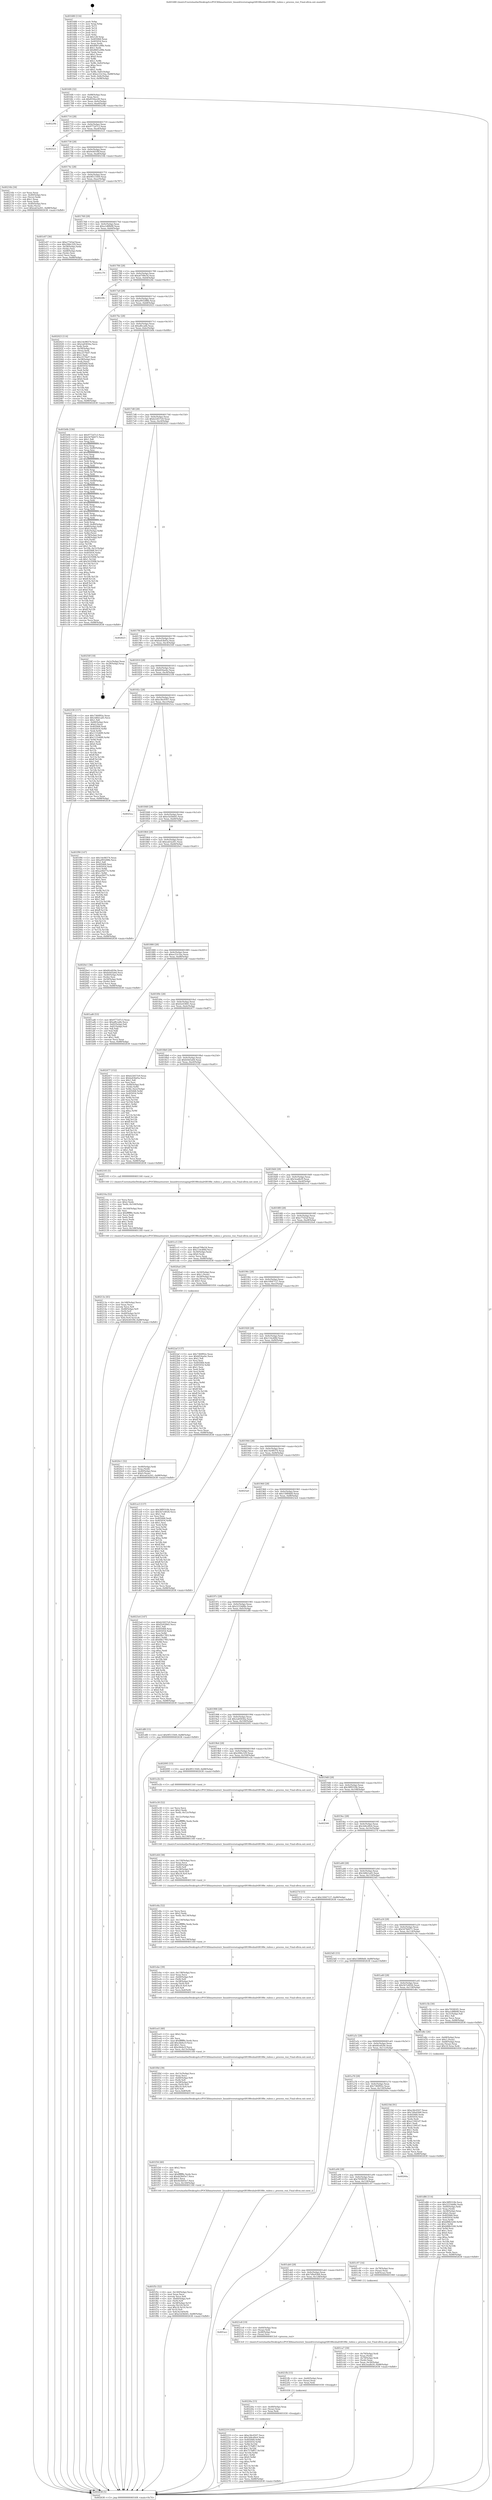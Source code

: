 digraph "0x401680" {
  label = "0x401680 (/mnt/c/Users/mathe/Desktop/tcc/POCII/binaries/extr_linuxdriversstagingrtl8188euhalrtl8188e_rxdesc.c_process_rssi_Final-ollvm.out::main(0))"
  labelloc = "t"
  node[shape=record]

  Entry [label="",width=0.3,height=0.3,shape=circle,fillcolor=black,style=filled]
  "0x4016f4" [label="{
     0x4016f4 [32]\l
     | [instrs]\l
     &nbsp;&nbsp;0x4016f4 \<+6\>: mov -0x88(%rbp),%eax\l
     &nbsp;&nbsp;0x4016fa \<+2\>: mov %eax,%ecx\l
     &nbsp;&nbsp;0x4016fc \<+6\>: sub $0x8556ec49,%ecx\l
     &nbsp;&nbsp;0x401702 \<+6\>: mov %eax,-0x9c(%rbp)\l
     &nbsp;&nbsp;0x401708 \<+6\>: mov %ecx,-0xa0(%rbp)\l
     &nbsp;&nbsp;0x40170e \<+6\>: je 000000000040229b \<main+0xc1b\>\l
  }"]
  "0x40229b" [label="{
     0x40229b\l
  }", style=dashed]
  "0x401714" [label="{
     0x401714 [28]\l
     | [instrs]\l
     &nbsp;&nbsp;0x401714 \<+5\>: jmp 0000000000401719 \<main+0x99\>\l
     &nbsp;&nbsp;0x401719 \<+6\>: mov -0x9c(%rbp),%eax\l
     &nbsp;&nbsp;0x40171f \<+5\>: sub $0x9772d7c3,%eax\l
     &nbsp;&nbsp;0x401724 \<+6\>: mov %eax,-0xa4(%rbp)\l
     &nbsp;&nbsp;0x40172a \<+6\>: je 0000000000402521 \<main+0xea1\>\l
  }"]
  Exit [label="",width=0.3,height=0.3,shape=circle,fillcolor=black,style=filled,peripheries=2]
  "0x402521" [label="{
     0x402521\l
  }", style=dashed]
  "0x401730" [label="{
     0x401730 [28]\l
     | [instrs]\l
     &nbsp;&nbsp;0x401730 \<+5\>: jmp 0000000000401735 \<main+0xb5\>\l
     &nbsp;&nbsp;0x401735 \<+6\>: mov -0x9c(%rbp),%eax\l
     &nbsp;&nbsp;0x40173b \<+5\>: sub $0x9c601f0f,%eax\l
     &nbsp;&nbsp;0x401740 \<+6\>: mov %eax,-0xa8(%rbp)\l
     &nbsp;&nbsp;0x401746 \<+6\>: je 000000000040216b \<main+0xaeb\>\l
  }"]
  "0x402219" [label="{
     0x402219 [100]\l
     | [instrs]\l
     &nbsp;&nbsp;0x402219 \<+5\>: mov $0xe36c0507,%ecx\l
     &nbsp;&nbsp;0x40221e \<+5\>: mov $0x3d4cd9c6,%edx\l
     &nbsp;&nbsp;0x402223 \<+8\>: mov 0x405068,%r8d\l
     &nbsp;&nbsp;0x40222b \<+8\>: mov 0x405054,%r9d\l
     &nbsp;&nbsp;0x402233 \<+3\>: mov %r8d,%r10d\l
     &nbsp;&nbsp;0x402236 \<+7\>: add $0x757bff57,%r10d\l
     &nbsp;&nbsp;0x40223d \<+4\>: sub $0x1,%r10d\l
     &nbsp;&nbsp;0x402241 \<+7\>: sub $0x757bff57,%r10d\l
     &nbsp;&nbsp;0x402248 \<+4\>: imul %r10d,%r8d\l
     &nbsp;&nbsp;0x40224c \<+4\>: and $0x1,%r8d\l
     &nbsp;&nbsp;0x402250 \<+4\>: cmp $0x0,%r8d\l
     &nbsp;&nbsp;0x402254 \<+4\>: sete %r11b\l
     &nbsp;&nbsp;0x402258 \<+4\>: cmp $0xa,%r9d\l
     &nbsp;&nbsp;0x40225c \<+3\>: setl %bl\l
     &nbsp;&nbsp;0x40225f \<+3\>: mov %r11b,%r14b\l
     &nbsp;&nbsp;0x402262 \<+3\>: and %bl,%r14b\l
     &nbsp;&nbsp;0x402265 \<+3\>: xor %bl,%r11b\l
     &nbsp;&nbsp;0x402268 \<+3\>: or %r11b,%r14b\l
     &nbsp;&nbsp;0x40226b \<+4\>: test $0x1,%r14b\l
     &nbsp;&nbsp;0x40226f \<+3\>: cmovne %edx,%ecx\l
     &nbsp;&nbsp;0x402272 \<+6\>: mov %ecx,-0x88(%rbp)\l
     &nbsp;&nbsp;0x402278 \<+5\>: jmp 0000000000402638 \<main+0xfb8\>\l
  }"]
  "0x40216b" [label="{
     0x40216b [34]\l
     | [instrs]\l
     &nbsp;&nbsp;0x40216b \<+2\>: xor %eax,%eax\l
     &nbsp;&nbsp;0x40216d \<+4\>: mov -0x40(%rbp),%rcx\l
     &nbsp;&nbsp;0x402171 \<+2\>: mov (%rcx),%edx\l
     &nbsp;&nbsp;0x402173 \<+3\>: sub $0x1,%eax\l
     &nbsp;&nbsp;0x402176 \<+2\>: sub %eax,%edx\l
     &nbsp;&nbsp;0x402178 \<+4\>: mov -0x40(%rbp),%rcx\l
     &nbsp;&nbsp;0x40217c \<+2\>: mov %edx,(%rcx)\l
     &nbsp;&nbsp;0x40217e \<+10\>: movl $0xea63a261,-0x88(%rbp)\l
     &nbsp;&nbsp;0x402188 \<+5\>: jmp 0000000000402638 \<main+0xfb8\>\l
  }"]
  "0x40174c" [label="{
     0x40174c [28]\l
     | [instrs]\l
     &nbsp;&nbsp;0x40174c \<+5\>: jmp 0000000000401751 \<main+0xd1\>\l
     &nbsp;&nbsp;0x401751 \<+6\>: mov -0x9c(%rbp),%eax\l
     &nbsp;&nbsp;0x401757 \<+5\>: sub $0x9f513569,%eax\l
     &nbsp;&nbsp;0x40175c \<+6\>: mov %eax,-0xac(%rbp)\l
     &nbsp;&nbsp;0x401762 \<+6\>: je 0000000000401e07 \<main+0x787\>\l
  }"]
  "0x40220a" [label="{
     0x40220a [15]\l
     | [instrs]\l
     &nbsp;&nbsp;0x40220a \<+4\>: mov -0x48(%rbp),%rax\l
     &nbsp;&nbsp;0x40220e \<+3\>: mov (%rax),%rax\l
     &nbsp;&nbsp;0x402211 \<+3\>: mov %rax,%rdi\l
     &nbsp;&nbsp;0x402214 \<+5\>: call 0000000000401030 \<free@plt\>\l
     | [calls]\l
     &nbsp;&nbsp;0x401030 \{1\} (unknown)\l
  }"]
  "0x401e07" [label="{
     0x401e07 [36]\l
     | [instrs]\l
     &nbsp;&nbsp;0x401e07 \<+5\>: mov $0xe77d3af,%eax\l
     &nbsp;&nbsp;0x401e0c \<+5\>: mov $0x2f46c329,%ecx\l
     &nbsp;&nbsp;0x401e11 \<+4\>: mov -0x58(%rbp),%rdx\l
     &nbsp;&nbsp;0x401e15 \<+2\>: mov (%rdx),%esi\l
     &nbsp;&nbsp;0x401e17 \<+4\>: mov -0x68(%rbp),%rdx\l
     &nbsp;&nbsp;0x401e1b \<+2\>: cmp (%rdx),%esi\l
     &nbsp;&nbsp;0x401e1d \<+3\>: cmovl %ecx,%eax\l
     &nbsp;&nbsp;0x401e20 \<+6\>: mov %eax,-0x88(%rbp)\l
     &nbsp;&nbsp;0x401e26 \<+5\>: jmp 0000000000402638 \<main+0xfb8\>\l
  }"]
  "0x401768" [label="{
     0x401768 [28]\l
     | [instrs]\l
     &nbsp;&nbsp;0x401768 \<+5\>: jmp 000000000040176d \<main+0xed\>\l
     &nbsp;&nbsp;0x40176d \<+6\>: mov -0x9c(%rbp),%eax\l
     &nbsp;&nbsp;0x401773 \<+5\>: sub $0xa1d8fb08,%eax\l
     &nbsp;&nbsp;0x401778 \<+6\>: mov %eax,-0xb0(%rbp)\l
     &nbsp;&nbsp;0x40177e \<+6\>: je 0000000000401c79 \<main+0x5f9\>\l
  }"]
  "0x4021fb" [label="{
     0x4021fb [15]\l
     | [instrs]\l
     &nbsp;&nbsp;0x4021fb \<+4\>: mov -0x60(%rbp),%rax\l
     &nbsp;&nbsp;0x4021ff \<+3\>: mov (%rax),%rax\l
     &nbsp;&nbsp;0x402202 \<+3\>: mov %rax,%rdi\l
     &nbsp;&nbsp;0x402205 \<+5\>: call 0000000000401030 \<free@plt\>\l
     | [calls]\l
     &nbsp;&nbsp;0x401030 \{1\} (unknown)\l
  }"]
  "0x401c79" [label="{
     0x401c79\l
  }", style=dashed]
  "0x401784" [label="{
     0x401784 [28]\l
     | [instrs]\l
     &nbsp;&nbsp;0x401784 \<+5\>: jmp 0000000000401789 \<main+0x109\>\l
     &nbsp;&nbsp;0x401789 \<+6\>: mov -0x9c(%rbp),%eax\l
     &nbsp;&nbsp;0x40178f \<+5\>: sub $0xa6708e54,%eax\l
     &nbsp;&nbsp;0x401794 \<+6\>: mov %eax,-0xb4(%rbp)\l
     &nbsp;&nbsp;0x40179a \<+6\>: je 000000000040228c \<main+0xc0c\>\l
  }"]
  "0x401acc" [label="{
     0x401acc\l
  }", style=dashed]
  "0x40228c" [label="{
     0x40228c\l
  }", style=dashed]
  "0x4017a0" [label="{
     0x4017a0 [28]\l
     | [instrs]\l
     &nbsp;&nbsp;0x4017a0 \<+5\>: jmp 00000000004017a5 \<main+0x125\>\l
     &nbsp;&nbsp;0x4017a5 \<+6\>: mov -0x9c(%rbp),%eax\l
     &nbsp;&nbsp;0x4017ab \<+5\>: sub $0xa993288b,%eax\l
     &nbsp;&nbsp;0x4017b0 \<+6\>: mov %eax,-0xb8(%rbp)\l
     &nbsp;&nbsp;0x4017b6 \<+6\>: je 0000000000402023 \<main+0x9a3\>\l
  }"]
  "0x4021e8" [label="{
     0x4021e8 [19]\l
     | [instrs]\l
     &nbsp;&nbsp;0x4021e8 \<+4\>: mov -0x60(%rbp),%rax\l
     &nbsp;&nbsp;0x4021ec \<+3\>: mov (%rax),%rdi\l
     &nbsp;&nbsp;0x4021ef \<+4\>: mov -0x48(%rbp),%rax\l
     &nbsp;&nbsp;0x4021f3 \<+3\>: mov (%rax),%rsi\l
     &nbsp;&nbsp;0x4021f6 \<+5\>: call 00000000004013c0 \<process_rssi\>\l
     | [calls]\l
     &nbsp;&nbsp;0x4013c0 \{1\} (/mnt/c/Users/mathe/Desktop/tcc/POCII/binaries/extr_linuxdriversstagingrtl8188euhalrtl8188e_rxdesc.c_process_rssi_Final-ollvm.out::process_rssi)\l
  }"]
  "0x402023" [label="{
     0x402023 [114]\l
     | [instrs]\l
     &nbsp;&nbsp;0x402023 \<+5\>: mov $0x14e98374,%eax\l
     &nbsp;&nbsp;0x402028 \<+5\>: mov $0x2a83656a,%ecx\l
     &nbsp;&nbsp;0x40202d \<+2\>: xor %edx,%edx\l
     &nbsp;&nbsp;0x40202f \<+4\>: mov -0x58(%rbp),%rsi\l
     &nbsp;&nbsp;0x402033 \<+2\>: mov (%rsi),%edi\l
     &nbsp;&nbsp;0x402035 \<+6\>: add $0xc2570ef7,%edi\l
     &nbsp;&nbsp;0x40203b \<+3\>: add $0x1,%edi\l
     &nbsp;&nbsp;0x40203e \<+6\>: sub $0xc2570ef7,%edi\l
     &nbsp;&nbsp;0x402044 \<+4\>: mov -0x58(%rbp),%rsi\l
     &nbsp;&nbsp;0x402048 \<+2\>: mov %edi,(%rsi)\l
     &nbsp;&nbsp;0x40204a \<+7\>: mov 0x405068,%edi\l
     &nbsp;&nbsp;0x402051 \<+8\>: mov 0x405054,%r8d\l
     &nbsp;&nbsp;0x402059 \<+3\>: sub $0x1,%edx\l
     &nbsp;&nbsp;0x40205c \<+3\>: mov %edi,%r9d\l
     &nbsp;&nbsp;0x40205f \<+3\>: add %edx,%r9d\l
     &nbsp;&nbsp;0x402062 \<+4\>: imul %r9d,%edi\l
     &nbsp;&nbsp;0x402066 \<+3\>: and $0x1,%edi\l
     &nbsp;&nbsp;0x402069 \<+3\>: cmp $0x0,%edi\l
     &nbsp;&nbsp;0x40206c \<+4\>: sete %r10b\l
     &nbsp;&nbsp;0x402070 \<+4\>: cmp $0xa,%r8d\l
     &nbsp;&nbsp;0x402074 \<+4\>: setl %r11b\l
     &nbsp;&nbsp;0x402078 \<+3\>: mov %r10b,%bl\l
     &nbsp;&nbsp;0x40207b \<+3\>: and %r11b,%bl\l
     &nbsp;&nbsp;0x40207e \<+3\>: xor %r11b,%r10b\l
     &nbsp;&nbsp;0x402081 \<+3\>: or %r10b,%bl\l
     &nbsp;&nbsp;0x402084 \<+3\>: test $0x1,%bl\l
     &nbsp;&nbsp;0x402087 \<+3\>: cmovne %ecx,%eax\l
     &nbsp;&nbsp;0x40208a \<+6\>: mov %eax,-0x88(%rbp)\l
     &nbsp;&nbsp;0x402090 \<+5\>: jmp 0000000000402638 \<main+0xfb8\>\l
  }"]
  "0x4017bc" [label="{
     0x4017bc [28]\l
     | [instrs]\l
     &nbsp;&nbsp;0x4017bc \<+5\>: jmp 00000000004017c1 \<main+0x141\>\l
     &nbsp;&nbsp;0x4017c1 \<+6\>: mov -0x9c(%rbp),%eax\l
     &nbsp;&nbsp;0x4017c7 \<+5\>: sub $0xaffcca6b,%eax\l
     &nbsp;&nbsp;0x4017cc \<+6\>: mov %eax,-0xbc(%rbp)\l
     &nbsp;&nbsp;0x4017d2 \<+6\>: je 0000000000401b0b \<main+0x48b\>\l
  }"]
  "0x40213e" [label="{
     0x40213e [45]\l
     | [instrs]\l
     &nbsp;&nbsp;0x40213e \<+6\>: mov -0x148(%rbp),%ecx\l
     &nbsp;&nbsp;0x402144 \<+3\>: imul %eax,%ecx\l
     &nbsp;&nbsp;0x402147 \<+3\>: movslq %ecx,%r8\l
     &nbsp;&nbsp;0x40214a \<+4\>: mov -0x48(%rbp),%r9\l
     &nbsp;&nbsp;0x40214e \<+3\>: mov (%r9),%r9\l
     &nbsp;&nbsp;0x402151 \<+4\>: mov -0x40(%rbp),%r10\l
     &nbsp;&nbsp;0x402155 \<+3\>: movslq (%r10),%r10\l
     &nbsp;&nbsp;0x402158 \<+4\>: mov %r8,(%r9,%r10,8)\l
     &nbsp;&nbsp;0x40215c \<+10\>: movl $0x9c601f0f,-0x88(%rbp)\l
     &nbsp;&nbsp;0x402166 \<+5\>: jmp 0000000000402638 \<main+0xfb8\>\l
  }"]
  "0x401b0b" [label="{
     0x401b0b [336]\l
     | [instrs]\l
     &nbsp;&nbsp;0x401b0b \<+5\>: mov $0x9772d7c3,%eax\l
     &nbsp;&nbsp;0x401b10 \<+5\>: mov $0x547b6071,%ecx\l
     &nbsp;&nbsp;0x401b15 \<+2\>: mov $0x1,%dl\l
     &nbsp;&nbsp;0x401b17 \<+3\>: mov %rsp,%rsi\l
     &nbsp;&nbsp;0x401b1a \<+4\>: add $0xfffffffffffffff0,%rsi\l
     &nbsp;&nbsp;0x401b1e \<+3\>: mov %rsi,%rsp\l
     &nbsp;&nbsp;0x401b21 \<+4\>: mov %rsi,-0x80(%rbp)\l
     &nbsp;&nbsp;0x401b25 \<+3\>: mov %rsp,%rsi\l
     &nbsp;&nbsp;0x401b28 \<+4\>: add $0xfffffffffffffff0,%rsi\l
     &nbsp;&nbsp;0x401b2c \<+3\>: mov %rsi,%rsp\l
     &nbsp;&nbsp;0x401b2f \<+3\>: mov %rsp,%rdi\l
     &nbsp;&nbsp;0x401b32 \<+4\>: add $0xfffffffffffffff0,%rdi\l
     &nbsp;&nbsp;0x401b36 \<+3\>: mov %rdi,%rsp\l
     &nbsp;&nbsp;0x401b39 \<+4\>: mov %rdi,-0x78(%rbp)\l
     &nbsp;&nbsp;0x401b3d \<+3\>: mov %rsp,%rdi\l
     &nbsp;&nbsp;0x401b40 \<+4\>: add $0xfffffffffffffff0,%rdi\l
     &nbsp;&nbsp;0x401b44 \<+3\>: mov %rdi,%rsp\l
     &nbsp;&nbsp;0x401b47 \<+4\>: mov %rdi,-0x70(%rbp)\l
     &nbsp;&nbsp;0x401b4b \<+3\>: mov %rsp,%rdi\l
     &nbsp;&nbsp;0x401b4e \<+4\>: add $0xfffffffffffffff0,%rdi\l
     &nbsp;&nbsp;0x401b52 \<+3\>: mov %rdi,%rsp\l
     &nbsp;&nbsp;0x401b55 \<+4\>: mov %rdi,-0x68(%rbp)\l
     &nbsp;&nbsp;0x401b59 \<+3\>: mov %rsp,%rdi\l
     &nbsp;&nbsp;0x401b5c \<+4\>: add $0xfffffffffffffff0,%rdi\l
     &nbsp;&nbsp;0x401b60 \<+3\>: mov %rdi,%rsp\l
     &nbsp;&nbsp;0x401b63 \<+4\>: mov %rdi,-0x60(%rbp)\l
     &nbsp;&nbsp;0x401b67 \<+3\>: mov %rsp,%rdi\l
     &nbsp;&nbsp;0x401b6a \<+4\>: add $0xfffffffffffffff0,%rdi\l
     &nbsp;&nbsp;0x401b6e \<+3\>: mov %rdi,%rsp\l
     &nbsp;&nbsp;0x401b71 \<+4\>: mov %rdi,-0x58(%rbp)\l
     &nbsp;&nbsp;0x401b75 \<+3\>: mov %rsp,%rdi\l
     &nbsp;&nbsp;0x401b78 \<+4\>: add $0xfffffffffffffff0,%rdi\l
     &nbsp;&nbsp;0x401b7c \<+3\>: mov %rdi,%rsp\l
     &nbsp;&nbsp;0x401b7f \<+4\>: mov %rdi,-0x50(%rbp)\l
     &nbsp;&nbsp;0x401b83 \<+3\>: mov %rsp,%rdi\l
     &nbsp;&nbsp;0x401b86 \<+4\>: add $0xfffffffffffffff0,%rdi\l
     &nbsp;&nbsp;0x401b8a \<+3\>: mov %rdi,%rsp\l
     &nbsp;&nbsp;0x401b8d \<+4\>: mov %rdi,-0x48(%rbp)\l
     &nbsp;&nbsp;0x401b91 \<+3\>: mov %rsp,%rdi\l
     &nbsp;&nbsp;0x401b94 \<+4\>: add $0xfffffffffffffff0,%rdi\l
     &nbsp;&nbsp;0x401b98 \<+3\>: mov %rdi,%rsp\l
     &nbsp;&nbsp;0x401b9b \<+4\>: mov %rdi,-0x40(%rbp)\l
     &nbsp;&nbsp;0x401b9f \<+4\>: mov -0x80(%rbp),%rdi\l
     &nbsp;&nbsp;0x401ba3 \<+6\>: movl $0x0,(%rdi)\l
     &nbsp;&nbsp;0x401ba9 \<+7\>: mov -0x8c(%rbp),%r8d\l
     &nbsp;&nbsp;0x401bb0 \<+3\>: mov %r8d,(%rsi)\l
     &nbsp;&nbsp;0x401bb3 \<+4\>: mov -0x78(%rbp),%rdi\l
     &nbsp;&nbsp;0x401bb7 \<+7\>: mov -0x98(%rbp),%r9\l
     &nbsp;&nbsp;0x401bbe \<+3\>: mov %r9,(%rdi)\l
     &nbsp;&nbsp;0x401bc1 \<+3\>: cmpl $0x2,(%rsi)\l
     &nbsp;&nbsp;0x401bc4 \<+4\>: setne %r10b\l
     &nbsp;&nbsp;0x401bc8 \<+4\>: and $0x1,%r10b\l
     &nbsp;&nbsp;0x401bcc \<+4\>: mov %r10b,-0x31(%rbp)\l
     &nbsp;&nbsp;0x401bd0 \<+8\>: mov 0x405068,%r11d\l
     &nbsp;&nbsp;0x401bd8 \<+7\>: mov 0x405054,%ebx\l
     &nbsp;&nbsp;0x401bdf \<+3\>: mov %r11d,%r14d\l
     &nbsp;&nbsp;0x401be2 \<+7\>: sub $0x541f5f98,%r14d\l
     &nbsp;&nbsp;0x401be9 \<+4\>: sub $0x1,%r14d\l
     &nbsp;&nbsp;0x401bed \<+7\>: add $0x541f5f98,%r14d\l
     &nbsp;&nbsp;0x401bf4 \<+4\>: imul %r14d,%r11d\l
     &nbsp;&nbsp;0x401bf8 \<+4\>: and $0x1,%r11d\l
     &nbsp;&nbsp;0x401bfc \<+4\>: cmp $0x0,%r11d\l
     &nbsp;&nbsp;0x401c00 \<+4\>: sete %r10b\l
     &nbsp;&nbsp;0x401c04 \<+3\>: cmp $0xa,%ebx\l
     &nbsp;&nbsp;0x401c07 \<+4\>: setl %r15b\l
     &nbsp;&nbsp;0x401c0b \<+3\>: mov %r10b,%r12b\l
     &nbsp;&nbsp;0x401c0e \<+4\>: xor $0xff,%r12b\l
     &nbsp;&nbsp;0x401c12 \<+3\>: mov %r15b,%r13b\l
     &nbsp;&nbsp;0x401c15 \<+4\>: xor $0xff,%r13b\l
     &nbsp;&nbsp;0x401c19 \<+3\>: xor $0x0,%dl\l
     &nbsp;&nbsp;0x401c1c \<+3\>: mov %r12b,%sil\l
     &nbsp;&nbsp;0x401c1f \<+4\>: and $0x0,%sil\l
     &nbsp;&nbsp;0x401c23 \<+3\>: and %dl,%r10b\l
     &nbsp;&nbsp;0x401c26 \<+3\>: mov %r13b,%dil\l
     &nbsp;&nbsp;0x401c29 \<+4\>: and $0x0,%dil\l
     &nbsp;&nbsp;0x401c2d \<+3\>: and %dl,%r15b\l
     &nbsp;&nbsp;0x401c30 \<+3\>: or %r10b,%sil\l
     &nbsp;&nbsp;0x401c33 \<+3\>: or %r15b,%dil\l
     &nbsp;&nbsp;0x401c36 \<+3\>: xor %dil,%sil\l
     &nbsp;&nbsp;0x401c39 \<+3\>: or %r13b,%r12b\l
     &nbsp;&nbsp;0x401c3c \<+4\>: xor $0xff,%r12b\l
     &nbsp;&nbsp;0x401c40 \<+3\>: or $0x0,%dl\l
     &nbsp;&nbsp;0x401c43 \<+3\>: and %dl,%r12b\l
     &nbsp;&nbsp;0x401c46 \<+3\>: or %r12b,%sil\l
     &nbsp;&nbsp;0x401c49 \<+4\>: test $0x1,%sil\l
     &nbsp;&nbsp;0x401c4d \<+3\>: cmovne %ecx,%eax\l
     &nbsp;&nbsp;0x401c50 \<+6\>: mov %eax,-0x88(%rbp)\l
     &nbsp;&nbsp;0x401c56 \<+5\>: jmp 0000000000402638 \<main+0xfb8\>\l
  }"]
  "0x4017d8" [label="{
     0x4017d8 [28]\l
     | [instrs]\l
     &nbsp;&nbsp;0x4017d8 \<+5\>: jmp 00000000004017dd \<main+0x15d\>\l
     &nbsp;&nbsp;0x4017dd \<+6\>: mov -0x9c(%rbp),%eax\l
     &nbsp;&nbsp;0x4017e3 \<+5\>: sub $0xb22657e9,%eax\l
     &nbsp;&nbsp;0x4017e8 \<+6\>: mov %eax,-0xc0(%rbp)\l
     &nbsp;&nbsp;0x4017ee \<+6\>: je 0000000000402623 \<main+0xfa3\>\l
  }"]
  "0x40210a" [label="{
     0x40210a [52]\l
     | [instrs]\l
     &nbsp;&nbsp;0x40210a \<+2\>: xor %ecx,%ecx\l
     &nbsp;&nbsp;0x40210c \<+5\>: mov $0x2,%edx\l
     &nbsp;&nbsp;0x402111 \<+6\>: mov %edx,-0x144(%rbp)\l
     &nbsp;&nbsp;0x402117 \<+1\>: cltd\l
     &nbsp;&nbsp;0x402118 \<+6\>: mov -0x144(%rbp),%esi\l
     &nbsp;&nbsp;0x40211e \<+2\>: idiv %esi\l
     &nbsp;&nbsp;0x402120 \<+6\>: imul $0xfffffffe,%edx,%edx\l
     &nbsp;&nbsp;0x402126 \<+2\>: mov %ecx,%edi\l
     &nbsp;&nbsp;0x402128 \<+2\>: sub %edx,%edi\l
     &nbsp;&nbsp;0x40212a \<+2\>: mov %ecx,%edx\l
     &nbsp;&nbsp;0x40212c \<+3\>: sub $0x1,%edx\l
     &nbsp;&nbsp;0x40212f \<+2\>: add %edx,%edi\l
     &nbsp;&nbsp;0x402131 \<+2\>: sub %edi,%ecx\l
     &nbsp;&nbsp;0x402133 \<+6\>: mov %ecx,-0x148(%rbp)\l
     &nbsp;&nbsp;0x402139 \<+5\>: call 0000000000401160 \<next_i\>\l
     | [calls]\l
     &nbsp;&nbsp;0x401160 \{1\} (/mnt/c/Users/mathe/Desktop/tcc/POCII/binaries/extr_linuxdriversstagingrtl8188euhalrtl8188e_rxdesc.c_process_rssi_Final-ollvm.out::next_i)\l
  }"]
  "0x402623" [label="{
     0x402623\l
  }", style=dashed]
  "0x4017f4" [label="{
     0x4017f4 [28]\l
     | [instrs]\l
     &nbsp;&nbsp;0x4017f4 \<+5\>: jmp 00000000004017f9 \<main+0x179\>\l
     &nbsp;&nbsp;0x4017f9 \<+6\>: mov -0x9c(%rbp),%eax\l
     &nbsp;&nbsp;0x4017ff \<+5\>: sub $0xba43bd5a,%eax\l
     &nbsp;&nbsp;0x401804 \<+6\>: mov %eax,-0xc4(%rbp)\l
     &nbsp;&nbsp;0x40180a \<+6\>: je 000000000040250f \<main+0xe8f\>\l
  }"]
  "0x4020c1" [label="{
     0x4020c1 [32]\l
     | [instrs]\l
     &nbsp;&nbsp;0x4020c1 \<+4\>: mov -0x48(%rbp),%rdi\l
     &nbsp;&nbsp;0x4020c5 \<+3\>: mov %rax,(%rdi)\l
     &nbsp;&nbsp;0x4020c8 \<+4\>: mov -0x40(%rbp),%rax\l
     &nbsp;&nbsp;0x4020cc \<+6\>: movl $0x0,(%rax)\l
     &nbsp;&nbsp;0x4020d2 \<+10\>: movl $0xea63a261,-0x88(%rbp)\l
     &nbsp;&nbsp;0x4020dc \<+5\>: jmp 0000000000402638 \<main+0xfb8\>\l
  }"]
  "0x40250f" [label="{
     0x40250f [18]\l
     | [instrs]\l
     &nbsp;&nbsp;0x40250f \<+3\>: mov -0x2c(%rbp),%eax\l
     &nbsp;&nbsp;0x402512 \<+4\>: lea -0x28(%rbp),%rsp\l
     &nbsp;&nbsp;0x402516 \<+1\>: pop %rbx\l
     &nbsp;&nbsp;0x402517 \<+2\>: pop %r12\l
     &nbsp;&nbsp;0x402519 \<+2\>: pop %r13\l
     &nbsp;&nbsp;0x40251b \<+2\>: pop %r14\l
     &nbsp;&nbsp;0x40251d \<+2\>: pop %r15\l
     &nbsp;&nbsp;0x40251f \<+1\>: pop %rbp\l
     &nbsp;&nbsp;0x402520 \<+1\>: ret\l
  }"]
  "0x401810" [label="{
     0x401810 [28]\l
     | [instrs]\l
     &nbsp;&nbsp;0x401810 \<+5\>: jmp 0000000000401815 \<main+0x195\>\l
     &nbsp;&nbsp;0x401815 \<+6\>: mov -0x9c(%rbp),%eax\l
     &nbsp;&nbsp;0x40181b \<+5\>: sub $0xbf24aebc,%eax\l
     &nbsp;&nbsp;0x401820 \<+6\>: mov %eax,-0xc8(%rbp)\l
     &nbsp;&nbsp;0x401826 \<+6\>: je 0000000000402338 \<main+0xcb8\>\l
  }"]
  "0x401f5c" [label="{
     0x401f5c [52]\l
     | [instrs]\l
     &nbsp;&nbsp;0x401f5c \<+6\>: mov -0x140(%rbp),%ecx\l
     &nbsp;&nbsp;0x401f62 \<+3\>: imul %eax,%ecx\l
     &nbsp;&nbsp;0x401f65 \<+3\>: movslq %ecx,%r8\l
     &nbsp;&nbsp;0x401f68 \<+4\>: mov -0x60(%rbp),%r9\l
     &nbsp;&nbsp;0x401f6c \<+3\>: mov (%r9),%r9\l
     &nbsp;&nbsp;0x401f6f \<+4\>: mov -0x58(%rbp),%r10\l
     &nbsp;&nbsp;0x401f73 \<+3\>: movslq (%r10),%r10\l
     &nbsp;&nbsp;0x401f76 \<+4\>: imul $0x18,%r10,%r10\l
     &nbsp;&nbsp;0x401f7a \<+3\>: add %r10,%r9\l
     &nbsp;&nbsp;0x401f7d \<+4\>: mov %r8,0x10(%r9)\l
     &nbsp;&nbsp;0x401f81 \<+10\>: movl $0xe5d3b645,-0x88(%rbp)\l
     &nbsp;&nbsp;0x401f8b \<+5\>: jmp 0000000000402638 \<main+0xfb8\>\l
  }"]
  "0x402338" [label="{
     0x402338 [157]\l
     | [instrs]\l
     &nbsp;&nbsp;0x402338 \<+5\>: mov $0x7360f92e,%eax\l
     &nbsp;&nbsp;0x40233d \<+5\>: mov $0x3d6b1ad5,%ecx\l
     &nbsp;&nbsp;0x402342 \<+2\>: mov $0x1,%dl\l
     &nbsp;&nbsp;0x402344 \<+4\>: mov -0x80(%rbp),%rsi\l
     &nbsp;&nbsp;0x402348 \<+6\>: movl $0x0,(%rsi)\l
     &nbsp;&nbsp;0x40234e \<+7\>: mov 0x405068,%edi\l
     &nbsp;&nbsp;0x402355 \<+8\>: mov 0x405054,%r8d\l
     &nbsp;&nbsp;0x40235d \<+3\>: mov %edi,%r9d\l
     &nbsp;&nbsp;0x402360 \<+7\>: sub $0x1155d0f9,%r9d\l
     &nbsp;&nbsp;0x402367 \<+4\>: sub $0x1,%r9d\l
     &nbsp;&nbsp;0x40236b \<+7\>: add $0x1155d0f9,%r9d\l
     &nbsp;&nbsp;0x402372 \<+4\>: imul %r9d,%edi\l
     &nbsp;&nbsp;0x402376 \<+3\>: and $0x1,%edi\l
     &nbsp;&nbsp;0x402379 \<+3\>: cmp $0x0,%edi\l
     &nbsp;&nbsp;0x40237c \<+4\>: sete %r10b\l
     &nbsp;&nbsp;0x402380 \<+4\>: cmp $0xa,%r8d\l
     &nbsp;&nbsp;0x402384 \<+4\>: setl %r11b\l
     &nbsp;&nbsp;0x402388 \<+3\>: mov %r10b,%bl\l
     &nbsp;&nbsp;0x40238b \<+3\>: xor $0xff,%bl\l
     &nbsp;&nbsp;0x40238e \<+3\>: mov %r11b,%r14b\l
     &nbsp;&nbsp;0x402391 \<+4\>: xor $0xff,%r14b\l
     &nbsp;&nbsp;0x402395 \<+3\>: xor $0x1,%dl\l
     &nbsp;&nbsp;0x402398 \<+3\>: mov %bl,%r15b\l
     &nbsp;&nbsp;0x40239b \<+4\>: and $0xff,%r15b\l
     &nbsp;&nbsp;0x40239f \<+3\>: and %dl,%r10b\l
     &nbsp;&nbsp;0x4023a2 \<+3\>: mov %r14b,%r12b\l
     &nbsp;&nbsp;0x4023a5 \<+4\>: and $0xff,%r12b\l
     &nbsp;&nbsp;0x4023a9 \<+3\>: and %dl,%r11b\l
     &nbsp;&nbsp;0x4023ac \<+3\>: or %r10b,%r15b\l
     &nbsp;&nbsp;0x4023af \<+3\>: or %r11b,%r12b\l
     &nbsp;&nbsp;0x4023b2 \<+3\>: xor %r12b,%r15b\l
     &nbsp;&nbsp;0x4023b5 \<+3\>: or %r14b,%bl\l
     &nbsp;&nbsp;0x4023b8 \<+3\>: xor $0xff,%bl\l
     &nbsp;&nbsp;0x4023bb \<+3\>: or $0x1,%dl\l
     &nbsp;&nbsp;0x4023be \<+2\>: and %dl,%bl\l
     &nbsp;&nbsp;0x4023c0 \<+3\>: or %bl,%r15b\l
     &nbsp;&nbsp;0x4023c3 \<+4\>: test $0x1,%r15b\l
     &nbsp;&nbsp;0x4023c7 \<+3\>: cmovne %ecx,%eax\l
     &nbsp;&nbsp;0x4023ca \<+6\>: mov %eax,-0x88(%rbp)\l
     &nbsp;&nbsp;0x4023d0 \<+5\>: jmp 0000000000402638 \<main+0xfb8\>\l
  }"]
  "0x40182c" [label="{
     0x40182c [28]\l
     | [instrs]\l
     &nbsp;&nbsp;0x40182c \<+5\>: jmp 0000000000401831 \<main+0x1b1\>\l
     &nbsp;&nbsp;0x401831 \<+6\>: mov -0x9c(%rbp),%eax\l
     &nbsp;&nbsp;0x401837 \<+5\>: sub $0xe36c0507,%eax\l
     &nbsp;&nbsp;0x40183c \<+6\>: mov %eax,-0xcc(%rbp)\l
     &nbsp;&nbsp;0x401842 \<+6\>: je 00000000004025ca \<main+0xf4a\>\l
  }"]
  "0x401f34" [label="{
     0x401f34 [40]\l
     | [instrs]\l
     &nbsp;&nbsp;0x401f34 \<+5\>: mov $0x2,%ecx\l
     &nbsp;&nbsp;0x401f39 \<+1\>: cltd\l
     &nbsp;&nbsp;0x401f3a \<+2\>: idiv %ecx\l
     &nbsp;&nbsp;0x401f3c \<+6\>: imul $0xfffffffe,%edx,%ecx\l
     &nbsp;&nbsp;0x401f42 \<+6\>: sub $0x4d3b05e7,%ecx\l
     &nbsp;&nbsp;0x401f48 \<+3\>: add $0x1,%ecx\l
     &nbsp;&nbsp;0x401f4b \<+6\>: add $0x4d3b05e7,%ecx\l
     &nbsp;&nbsp;0x401f51 \<+6\>: mov %ecx,-0x140(%rbp)\l
     &nbsp;&nbsp;0x401f57 \<+5\>: call 0000000000401160 \<next_i\>\l
     | [calls]\l
     &nbsp;&nbsp;0x401160 \{1\} (/mnt/c/Users/mathe/Desktop/tcc/POCII/binaries/extr_linuxdriversstagingrtl8188euhalrtl8188e_rxdesc.c_process_rssi_Final-ollvm.out::next_i)\l
  }"]
  "0x4025ca" [label="{
     0x4025ca\l
  }", style=dashed]
  "0x401848" [label="{
     0x401848 [28]\l
     | [instrs]\l
     &nbsp;&nbsp;0x401848 \<+5\>: jmp 000000000040184d \<main+0x1cd\>\l
     &nbsp;&nbsp;0x40184d \<+6\>: mov -0x9c(%rbp),%eax\l
     &nbsp;&nbsp;0x401853 \<+5\>: sub $0xe5d3b645,%eax\l
     &nbsp;&nbsp;0x401858 \<+6\>: mov %eax,-0xd0(%rbp)\l
     &nbsp;&nbsp;0x40185e \<+6\>: je 0000000000401f90 \<main+0x910\>\l
  }"]
  "0x401f0d" [label="{
     0x401f0d [39]\l
     | [instrs]\l
     &nbsp;&nbsp;0x401f0d \<+6\>: mov -0x13c(%rbp),%ecx\l
     &nbsp;&nbsp;0x401f13 \<+3\>: imul %eax,%ecx\l
     &nbsp;&nbsp;0x401f16 \<+4\>: mov -0x60(%rbp),%r8\l
     &nbsp;&nbsp;0x401f1a \<+3\>: mov (%r8),%r8\l
     &nbsp;&nbsp;0x401f1d \<+4\>: mov -0x58(%rbp),%r9\l
     &nbsp;&nbsp;0x401f21 \<+3\>: movslq (%r9),%r9\l
     &nbsp;&nbsp;0x401f24 \<+4\>: imul $0x18,%r9,%r9\l
     &nbsp;&nbsp;0x401f28 \<+3\>: add %r9,%r8\l
     &nbsp;&nbsp;0x401f2b \<+4\>: mov %ecx,0x8(%r8)\l
     &nbsp;&nbsp;0x401f2f \<+5\>: call 0000000000401160 \<next_i\>\l
     | [calls]\l
     &nbsp;&nbsp;0x401160 \{1\} (/mnt/c/Users/mathe/Desktop/tcc/POCII/binaries/extr_linuxdriversstagingrtl8188euhalrtl8188e_rxdesc.c_process_rssi_Final-ollvm.out::next_i)\l
  }"]
  "0x401f90" [label="{
     0x401f90 [147]\l
     | [instrs]\l
     &nbsp;&nbsp;0x401f90 \<+5\>: mov $0x14e98374,%eax\l
     &nbsp;&nbsp;0x401f95 \<+5\>: mov $0xa993288b,%ecx\l
     &nbsp;&nbsp;0x401f9a \<+2\>: mov $0x1,%dl\l
     &nbsp;&nbsp;0x401f9c \<+7\>: mov 0x405068,%esi\l
     &nbsp;&nbsp;0x401fa3 \<+7\>: mov 0x405054,%edi\l
     &nbsp;&nbsp;0x401faa \<+3\>: mov %esi,%r8d\l
     &nbsp;&nbsp;0x401fad \<+7\>: sub $0xaef4d77e,%r8d\l
     &nbsp;&nbsp;0x401fb4 \<+4\>: sub $0x1,%r8d\l
     &nbsp;&nbsp;0x401fb8 \<+7\>: add $0xaef4d77e,%r8d\l
     &nbsp;&nbsp;0x401fbf \<+4\>: imul %r8d,%esi\l
     &nbsp;&nbsp;0x401fc3 \<+3\>: and $0x1,%esi\l
     &nbsp;&nbsp;0x401fc6 \<+3\>: cmp $0x0,%esi\l
     &nbsp;&nbsp;0x401fc9 \<+4\>: sete %r9b\l
     &nbsp;&nbsp;0x401fcd \<+3\>: cmp $0xa,%edi\l
     &nbsp;&nbsp;0x401fd0 \<+4\>: setl %r10b\l
     &nbsp;&nbsp;0x401fd4 \<+3\>: mov %r9b,%r11b\l
     &nbsp;&nbsp;0x401fd7 \<+4\>: xor $0xff,%r11b\l
     &nbsp;&nbsp;0x401fdb \<+3\>: mov %r10b,%bl\l
     &nbsp;&nbsp;0x401fde \<+3\>: xor $0xff,%bl\l
     &nbsp;&nbsp;0x401fe1 \<+3\>: xor $0x1,%dl\l
     &nbsp;&nbsp;0x401fe4 \<+3\>: mov %r11b,%r14b\l
     &nbsp;&nbsp;0x401fe7 \<+4\>: and $0xff,%r14b\l
     &nbsp;&nbsp;0x401feb \<+3\>: and %dl,%r9b\l
     &nbsp;&nbsp;0x401fee \<+3\>: mov %bl,%r15b\l
     &nbsp;&nbsp;0x401ff1 \<+4\>: and $0xff,%r15b\l
     &nbsp;&nbsp;0x401ff5 \<+3\>: and %dl,%r10b\l
     &nbsp;&nbsp;0x401ff8 \<+3\>: or %r9b,%r14b\l
     &nbsp;&nbsp;0x401ffb \<+3\>: or %r10b,%r15b\l
     &nbsp;&nbsp;0x401ffe \<+3\>: xor %r15b,%r14b\l
     &nbsp;&nbsp;0x402001 \<+3\>: or %bl,%r11b\l
     &nbsp;&nbsp;0x402004 \<+4\>: xor $0xff,%r11b\l
     &nbsp;&nbsp;0x402008 \<+3\>: or $0x1,%dl\l
     &nbsp;&nbsp;0x40200b \<+3\>: and %dl,%r11b\l
     &nbsp;&nbsp;0x40200e \<+3\>: or %r11b,%r14b\l
     &nbsp;&nbsp;0x402011 \<+4\>: test $0x1,%r14b\l
     &nbsp;&nbsp;0x402015 \<+3\>: cmovne %ecx,%eax\l
     &nbsp;&nbsp;0x402018 \<+6\>: mov %eax,-0x88(%rbp)\l
     &nbsp;&nbsp;0x40201e \<+5\>: jmp 0000000000402638 \<main+0xfb8\>\l
  }"]
  "0x401864" [label="{
     0x401864 [28]\l
     | [instrs]\l
     &nbsp;&nbsp;0x401864 \<+5\>: jmp 0000000000401869 \<main+0x1e9\>\l
     &nbsp;&nbsp;0x401869 \<+6\>: mov -0x9c(%rbp),%eax\l
     &nbsp;&nbsp;0x40186f \<+5\>: sub $0xea63a261,%eax\l
     &nbsp;&nbsp;0x401874 \<+6\>: mov %eax,-0xd4(%rbp)\l
     &nbsp;&nbsp;0x40187a \<+6\>: je 00000000004020e1 \<main+0xa61\>\l
  }"]
  "0x401ee5" [label="{
     0x401ee5 [40]\l
     | [instrs]\l
     &nbsp;&nbsp;0x401ee5 \<+5\>: mov $0x2,%ecx\l
     &nbsp;&nbsp;0x401eea \<+1\>: cltd\l
     &nbsp;&nbsp;0x401eeb \<+2\>: idiv %ecx\l
     &nbsp;&nbsp;0x401eed \<+6\>: imul $0xfffffffe,%edx,%ecx\l
     &nbsp;&nbsp;0x401ef3 \<+6\>: add $0xcbb4a1f,%ecx\l
     &nbsp;&nbsp;0x401ef9 \<+3\>: add $0x1,%ecx\l
     &nbsp;&nbsp;0x401efc \<+6\>: sub $0xcbb4a1f,%ecx\l
     &nbsp;&nbsp;0x401f02 \<+6\>: mov %ecx,-0x13c(%rbp)\l
     &nbsp;&nbsp;0x401f08 \<+5\>: call 0000000000401160 \<next_i\>\l
     | [calls]\l
     &nbsp;&nbsp;0x401160 \{1\} (/mnt/c/Users/mathe/Desktop/tcc/POCII/binaries/extr_linuxdriversstagingrtl8188euhalrtl8188e_rxdesc.c_process_rssi_Final-ollvm.out::next_i)\l
  }"]
  "0x4020e1" [label="{
     0x4020e1 [36]\l
     | [instrs]\l
     &nbsp;&nbsp;0x4020e1 \<+5\>: mov $0x6fce829e,%eax\l
     &nbsp;&nbsp;0x4020e6 \<+5\>: mov $0xfe0d3a64,%ecx\l
     &nbsp;&nbsp;0x4020eb \<+4\>: mov -0x40(%rbp),%rdx\l
     &nbsp;&nbsp;0x4020ef \<+2\>: mov (%rdx),%esi\l
     &nbsp;&nbsp;0x4020f1 \<+4\>: mov -0x50(%rbp),%rdx\l
     &nbsp;&nbsp;0x4020f5 \<+2\>: cmp (%rdx),%esi\l
     &nbsp;&nbsp;0x4020f7 \<+3\>: cmovl %ecx,%eax\l
     &nbsp;&nbsp;0x4020fa \<+6\>: mov %eax,-0x88(%rbp)\l
     &nbsp;&nbsp;0x402100 \<+5\>: jmp 0000000000402638 \<main+0xfb8\>\l
  }"]
  "0x401880" [label="{
     0x401880 [28]\l
     | [instrs]\l
     &nbsp;&nbsp;0x401880 \<+5\>: jmp 0000000000401885 \<main+0x205\>\l
     &nbsp;&nbsp;0x401885 \<+6\>: mov -0x9c(%rbp),%eax\l
     &nbsp;&nbsp;0x40188b \<+5\>: sub $0xec53c1ba,%eax\l
     &nbsp;&nbsp;0x401890 \<+6\>: mov %eax,-0xd8(%rbp)\l
     &nbsp;&nbsp;0x401896 \<+6\>: je 0000000000401ad6 \<main+0x456\>\l
  }"]
  "0x401ebe" [label="{
     0x401ebe [39]\l
     | [instrs]\l
     &nbsp;&nbsp;0x401ebe \<+6\>: mov -0x138(%rbp),%ecx\l
     &nbsp;&nbsp;0x401ec4 \<+3\>: imul %eax,%ecx\l
     &nbsp;&nbsp;0x401ec7 \<+4\>: mov -0x60(%rbp),%r8\l
     &nbsp;&nbsp;0x401ecb \<+3\>: mov (%r8),%r8\l
     &nbsp;&nbsp;0x401ece \<+4\>: mov -0x58(%rbp),%r9\l
     &nbsp;&nbsp;0x401ed2 \<+3\>: movslq (%r9),%r9\l
     &nbsp;&nbsp;0x401ed5 \<+4\>: imul $0x18,%r9,%r9\l
     &nbsp;&nbsp;0x401ed9 \<+3\>: add %r9,%r8\l
     &nbsp;&nbsp;0x401edc \<+4\>: mov %ecx,0x4(%r8)\l
     &nbsp;&nbsp;0x401ee0 \<+5\>: call 0000000000401160 \<next_i\>\l
     | [calls]\l
     &nbsp;&nbsp;0x401160 \{1\} (/mnt/c/Users/mathe/Desktop/tcc/POCII/binaries/extr_linuxdriversstagingrtl8188euhalrtl8188e_rxdesc.c_process_rssi_Final-ollvm.out::next_i)\l
  }"]
  "0x401ad6" [label="{
     0x401ad6 [53]\l
     | [instrs]\l
     &nbsp;&nbsp;0x401ad6 \<+5\>: mov $0x9772d7c3,%eax\l
     &nbsp;&nbsp;0x401adb \<+5\>: mov $0xaffcca6b,%ecx\l
     &nbsp;&nbsp;0x401ae0 \<+6\>: mov -0x82(%rbp),%dl\l
     &nbsp;&nbsp;0x401ae6 \<+7\>: mov -0x81(%rbp),%sil\l
     &nbsp;&nbsp;0x401aed \<+3\>: mov %dl,%dil\l
     &nbsp;&nbsp;0x401af0 \<+3\>: and %sil,%dil\l
     &nbsp;&nbsp;0x401af3 \<+3\>: xor %sil,%dl\l
     &nbsp;&nbsp;0x401af6 \<+3\>: or %dl,%dil\l
     &nbsp;&nbsp;0x401af9 \<+4\>: test $0x1,%dil\l
     &nbsp;&nbsp;0x401afd \<+3\>: cmovne %ecx,%eax\l
     &nbsp;&nbsp;0x401b00 \<+6\>: mov %eax,-0x88(%rbp)\l
     &nbsp;&nbsp;0x401b06 \<+5\>: jmp 0000000000402638 \<main+0xfb8\>\l
  }"]
  "0x40189c" [label="{
     0x40189c [28]\l
     | [instrs]\l
     &nbsp;&nbsp;0x40189c \<+5\>: jmp 00000000004018a1 \<main+0x221\>\l
     &nbsp;&nbsp;0x4018a1 \<+6\>: mov -0x9c(%rbp),%eax\l
     &nbsp;&nbsp;0x4018a7 \<+5\>: sub $0xf2e03845,%eax\l
     &nbsp;&nbsp;0x4018ac \<+6\>: mov %eax,-0xdc(%rbp)\l
     &nbsp;&nbsp;0x4018b2 \<+6\>: je 0000000000402477 \<main+0xdf7\>\l
  }"]
  "0x402638" [label="{
     0x402638 [5]\l
     | [instrs]\l
     &nbsp;&nbsp;0x402638 \<+5\>: jmp 00000000004016f4 \<main+0x74\>\l
  }"]
  "0x401680" [label="{
     0x401680 [116]\l
     | [instrs]\l
     &nbsp;&nbsp;0x401680 \<+1\>: push %rbp\l
     &nbsp;&nbsp;0x401681 \<+3\>: mov %rsp,%rbp\l
     &nbsp;&nbsp;0x401684 \<+2\>: push %r15\l
     &nbsp;&nbsp;0x401686 \<+2\>: push %r14\l
     &nbsp;&nbsp;0x401688 \<+2\>: push %r13\l
     &nbsp;&nbsp;0x40168a \<+2\>: push %r12\l
     &nbsp;&nbsp;0x40168c \<+1\>: push %rbx\l
     &nbsp;&nbsp;0x40168d \<+7\>: sub $0x128,%rsp\l
     &nbsp;&nbsp;0x401694 \<+7\>: mov 0x405068,%eax\l
     &nbsp;&nbsp;0x40169b \<+7\>: mov 0x405054,%ecx\l
     &nbsp;&nbsp;0x4016a2 \<+2\>: mov %eax,%edx\l
     &nbsp;&nbsp;0x4016a4 \<+6\>: sub $0x8681a98b,%edx\l
     &nbsp;&nbsp;0x4016aa \<+3\>: sub $0x1,%edx\l
     &nbsp;&nbsp;0x4016ad \<+6\>: add $0x8681a98b,%edx\l
     &nbsp;&nbsp;0x4016b3 \<+3\>: imul %edx,%eax\l
     &nbsp;&nbsp;0x4016b6 \<+3\>: and $0x1,%eax\l
     &nbsp;&nbsp;0x4016b9 \<+3\>: cmp $0x0,%eax\l
     &nbsp;&nbsp;0x4016bc \<+4\>: sete %r8b\l
     &nbsp;&nbsp;0x4016c0 \<+4\>: and $0x1,%r8b\l
     &nbsp;&nbsp;0x4016c4 \<+7\>: mov %r8b,-0x82(%rbp)\l
     &nbsp;&nbsp;0x4016cb \<+3\>: cmp $0xa,%ecx\l
     &nbsp;&nbsp;0x4016ce \<+4\>: setl %r8b\l
     &nbsp;&nbsp;0x4016d2 \<+4\>: and $0x1,%r8b\l
     &nbsp;&nbsp;0x4016d6 \<+7\>: mov %r8b,-0x81(%rbp)\l
     &nbsp;&nbsp;0x4016dd \<+10\>: movl $0xec53c1ba,-0x88(%rbp)\l
     &nbsp;&nbsp;0x4016e7 \<+6\>: mov %edi,-0x8c(%rbp)\l
     &nbsp;&nbsp;0x4016ed \<+7\>: mov %rsi,-0x98(%rbp)\l
  }"]
  "0x401e8a" [label="{
     0x401e8a [52]\l
     | [instrs]\l
     &nbsp;&nbsp;0x401e8a \<+2\>: xor %ecx,%ecx\l
     &nbsp;&nbsp;0x401e8c \<+5\>: mov $0x2,%edx\l
     &nbsp;&nbsp;0x401e91 \<+6\>: mov %edx,-0x134(%rbp)\l
     &nbsp;&nbsp;0x401e97 \<+1\>: cltd\l
     &nbsp;&nbsp;0x401e98 \<+6\>: mov -0x134(%rbp),%esi\l
     &nbsp;&nbsp;0x401e9e \<+2\>: idiv %esi\l
     &nbsp;&nbsp;0x401ea0 \<+6\>: imul $0xfffffffe,%edx,%edx\l
     &nbsp;&nbsp;0x401ea6 \<+2\>: mov %ecx,%edi\l
     &nbsp;&nbsp;0x401ea8 \<+2\>: sub %edx,%edi\l
     &nbsp;&nbsp;0x401eaa \<+2\>: mov %ecx,%edx\l
     &nbsp;&nbsp;0x401eac \<+3\>: sub $0x1,%edx\l
     &nbsp;&nbsp;0x401eaf \<+2\>: add %edx,%edi\l
     &nbsp;&nbsp;0x401eb1 \<+2\>: sub %edi,%ecx\l
     &nbsp;&nbsp;0x401eb3 \<+6\>: mov %ecx,-0x138(%rbp)\l
     &nbsp;&nbsp;0x401eb9 \<+5\>: call 0000000000401160 \<next_i\>\l
     | [calls]\l
     &nbsp;&nbsp;0x401160 \{1\} (/mnt/c/Users/mathe/Desktop/tcc/POCII/binaries/extr_linuxdriversstagingrtl8188euhalrtl8188e_rxdesc.c_process_rssi_Final-ollvm.out::next_i)\l
  }"]
  "0x401e64" [label="{
     0x401e64 [38]\l
     | [instrs]\l
     &nbsp;&nbsp;0x401e64 \<+6\>: mov -0x130(%rbp),%ecx\l
     &nbsp;&nbsp;0x401e6a \<+3\>: imul %eax,%ecx\l
     &nbsp;&nbsp;0x401e6d \<+4\>: mov -0x60(%rbp),%r8\l
     &nbsp;&nbsp;0x401e71 \<+3\>: mov (%r8),%r8\l
     &nbsp;&nbsp;0x401e74 \<+4\>: mov -0x58(%rbp),%r9\l
     &nbsp;&nbsp;0x401e78 \<+3\>: movslq (%r9),%r9\l
     &nbsp;&nbsp;0x401e7b \<+4\>: imul $0x18,%r9,%r9\l
     &nbsp;&nbsp;0x401e7f \<+3\>: add %r9,%r8\l
     &nbsp;&nbsp;0x401e82 \<+3\>: mov %ecx,(%r8)\l
     &nbsp;&nbsp;0x401e85 \<+5\>: call 0000000000401160 \<next_i\>\l
     | [calls]\l
     &nbsp;&nbsp;0x401160 \{1\} (/mnt/c/Users/mathe/Desktop/tcc/POCII/binaries/extr_linuxdriversstagingrtl8188euhalrtl8188e_rxdesc.c_process_rssi_Final-ollvm.out::next_i)\l
  }"]
  "0x402477" [label="{
     0x402477 [152]\l
     | [instrs]\l
     &nbsp;&nbsp;0x402477 \<+5\>: mov $0xb22657e9,%eax\l
     &nbsp;&nbsp;0x40247c \<+5\>: mov $0xba43bd5a,%ecx\l
     &nbsp;&nbsp;0x402481 \<+2\>: mov $0x1,%dl\l
     &nbsp;&nbsp;0x402483 \<+2\>: xor %esi,%esi\l
     &nbsp;&nbsp;0x402485 \<+4\>: mov -0x80(%rbp),%rdi\l
     &nbsp;&nbsp;0x402489 \<+3\>: mov (%rdi),%r8d\l
     &nbsp;&nbsp;0x40248c \<+4\>: mov %r8d,-0x2c(%rbp)\l
     &nbsp;&nbsp;0x402490 \<+8\>: mov 0x405068,%r8d\l
     &nbsp;&nbsp;0x402498 \<+8\>: mov 0x405054,%r9d\l
     &nbsp;&nbsp;0x4024a0 \<+3\>: sub $0x1,%esi\l
     &nbsp;&nbsp;0x4024a3 \<+3\>: mov %r8d,%r10d\l
     &nbsp;&nbsp;0x4024a6 \<+3\>: add %esi,%r10d\l
     &nbsp;&nbsp;0x4024a9 \<+4\>: imul %r10d,%r8d\l
     &nbsp;&nbsp;0x4024ad \<+4\>: and $0x1,%r8d\l
     &nbsp;&nbsp;0x4024b1 \<+4\>: cmp $0x0,%r8d\l
     &nbsp;&nbsp;0x4024b5 \<+4\>: sete %r11b\l
     &nbsp;&nbsp;0x4024b9 \<+4\>: cmp $0xa,%r9d\l
     &nbsp;&nbsp;0x4024bd \<+3\>: setl %bl\l
     &nbsp;&nbsp;0x4024c0 \<+3\>: mov %r11b,%r14b\l
     &nbsp;&nbsp;0x4024c3 \<+4\>: xor $0xff,%r14b\l
     &nbsp;&nbsp;0x4024c7 \<+3\>: mov %bl,%r15b\l
     &nbsp;&nbsp;0x4024ca \<+4\>: xor $0xff,%r15b\l
     &nbsp;&nbsp;0x4024ce \<+3\>: xor $0x1,%dl\l
     &nbsp;&nbsp;0x4024d1 \<+3\>: mov %r14b,%r12b\l
     &nbsp;&nbsp;0x4024d4 \<+4\>: and $0xff,%r12b\l
     &nbsp;&nbsp;0x4024d8 \<+3\>: and %dl,%r11b\l
     &nbsp;&nbsp;0x4024db \<+3\>: mov %r15b,%r13b\l
     &nbsp;&nbsp;0x4024de \<+4\>: and $0xff,%r13b\l
     &nbsp;&nbsp;0x4024e2 \<+2\>: and %dl,%bl\l
     &nbsp;&nbsp;0x4024e4 \<+3\>: or %r11b,%r12b\l
     &nbsp;&nbsp;0x4024e7 \<+3\>: or %bl,%r13b\l
     &nbsp;&nbsp;0x4024ea \<+3\>: xor %r13b,%r12b\l
     &nbsp;&nbsp;0x4024ed \<+3\>: or %r15b,%r14b\l
     &nbsp;&nbsp;0x4024f0 \<+4\>: xor $0xff,%r14b\l
     &nbsp;&nbsp;0x4024f4 \<+3\>: or $0x1,%dl\l
     &nbsp;&nbsp;0x4024f7 \<+3\>: and %dl,%r14b\l
     &nbsp;&nbsp;0x4024fa \<+3\>: or %r14b,%r12b\l
     &nbsp;&nbsp;0x4024fd \<+4\>: test $0x1,%r12b\l
     &nbsp;&nbsp;0x402501 \<+3\>: cmovne %ecx,%eax\l
     &nbsp;&nbsp;0x402504 \<+6\>: mov %eax,-0x88(%rbp)\l
     &nbsp;&nbsp;0x40250a \<+5\>: jmp 0000000000402638 \<main+0xfb8\>\l
  }"]
  "0x4018b8" [label="{
     0x4018b8 [28]\l
     | [instrs]\l
     &nbsp;&nbsp;0x4018b8 \<+5\>: jmp 00000000004018bd \<main+0x23d\>\l
     &nbsp;&nbsp;0x4018bd \<+6\>: mov -0x9c(%rbp),%eax\l
     &nbsp;&nbsp;0x4018c3 \<+5\>: sub $0xfe0d3a64,%eax\l
     &nbsp;&nbsp;0x4018c8 \<+6\>: mov %eax,-0xe0(%rbp)\l
     &nbsp;&nbsp;0x4018ce \<+6\>: je 0000000000402105 \<main+0xa85\>\l
  }"]
  "0x401e30" [label="{
     0x401e30 [52]\l
     | [instrs]\l
     &nbsp;&nbsp;0x401e30 \<+2\>: xor %ecx,%ecx\l
     &nbsp;&nbsp;0x401e32 \<+5\>: mov $0x2,%edx\l
     &nbsp;&nbsp;0x401e37 \<+6\>: mov %edx,-0x12c(%rbp)\l
     &nbsp;&nbsp;0x401e3d \<+1\>: cltd\l
     &nbsp;&nbsp;0x401e3e \<+6\>: mov -0x12c(%rbp),%esi\l
     &nbsp;&nbsp;0x401e44 \<+2\>: idiv %esi\l
     &nbsp;&nbsp;0x401e46 \<+6\>: imul $0xfffffffe,%edx,%edx\l
     &nbsp;&nbsp;0x401e4c \<+2\>: mov %ecx,%edi\l
     &nbsp;&nbsp;0x401e4e \<+2\>: sub %edx,%edi\l
     &nbsp;&nbsp;0x401e50 \<+2\>: mov %ecx,%edx\l
     &nbsp;&nbsp;0x401e52 \<+3\>: sub $0x1,%edx\l
     &nbsp;&nbsp;0x401e55 \<+2\>: add %edx,%edi\l
     &nbsp;&nbsp;0x401e57 \<+2\>: sub %edi,%ecx\l
     &nbsp;&nbsp;0x401e59 \<+6\>: mov %ecx,-0x130(%rbp)\l
     &nbsp;&nbsp;0x401e5f \<+5\>: call 0000000000401160 \<next_i\>\l
     | [calls]\l
     &nbsp;&nbsp;0x401160 \{1\} (/mnt/c/Users/mathe/Desktop/tcc/POCII/binaries/extr_linuxdriversstagingrtl8188euhalrtl8188e_rxdesc.c_process_rssi_Final-ollvm.out::next_i)\l
  }"]
  "0x402105" [label="{
     0x402105 [5]\l
     | [instrs]\l
     &nbsp;&nbsp;0x402105 \<+5\>: call 0000000000401160 \<next_i\>\l
     | [calls]\l
     &nbsp;&nbsp;0x401160 \{1\} (/mnt/c/Users/mathe/Desktop/tcc/POCII/binaries/extr_linuxdriversstagingrtl8188euhalrtl8188e_rxdesc.c_process_rssi_Final-ollvm.out::next_i)\l
  }"]
  "0x4018d4" [label="{
     0x4018d4 [28]\l
     | [instrs]\l
     &nbsp;&nbsp;0x4018d4 \<+5\>: jmp 00000000004018d9 \<main+0x259\>\l
     &nbsp;&nbsp;0x4018d9 \<+6\>: mov -0x9c(%rbp),%eax\l
     &nbsp;&nbsp;0x4018df \<+5\>: sub $0x3eadb29,%eax\l
     &nbsp;&nbsp;0x4018e4 \<+6\>: mov %eax,-0xe4(%rbp)\l
     &nbsp;&nbsp;0x4018ea \<+6\>: je 0000000000401cc5 \<main+0x645\>\l
  }"]
  "0x401d86" [label="{
     0x401d86 [114]\l
     | [instrs]\l
     &nbsp;&nbsp;0x401d86 \<+5\>: mov $0x38f9310b,%ecx\l
     &nbsp;&nbsp;0x401d8b \<+5\>: mov $0x2233dd8e,%edx\l
     &nbsp;&nbsp;0x401d90 \<+4\>: mov -0x60(%rbp),%rdi\l
     &nbsp;&nbsp;0x401d94 \<+3\>: mov %rax,(%rdi)\l
     &nbsp;&nbsp;0x401d97 \<+4\>: mov -0x58(%rbp),%rax\l
     &nbsp;&nbsp;0x401d9b \<+6\>: movl $0x0,(%rax)\l
     &nbsp;&nbsp;0x401da1 \<+7\>: mov 0x405068,%esi\l
     &nbsp;&nbsp;0x401da8 \<+8\>: mov 0x405054,%r8d\l
     &nbsp;&nbsp;0x401db0 \<+3\>: mov %esi,%r9d\l
     &nbsp;&nbsp;0x401db3 \<+7\>: sub $0xb88b3240,%r9d\l
     &nbsp;&nbsp;0x401dba \<+4\>: sub $0x1,%r9d\l
     &nbsp;&nbsp;0x401dbe \<+7\>: add $0xb88b3240,%r9d\l
     &nbsp;&nbsp;0x401dc5 \<+4\>: imul %r9d,%esi\l
     &nbsp;&nbsp;0x401dc9 \<+3\>: and $0x1,%esi\l
     &nbsp;&nbsp;0x401dcc \<+3\>: cmp $0x0,%esi\l
     &nbsp;&nbsp;0x401dcf \<+4\>: sete %r10b\l
     &nbsp;&nbsp;0x401dd3 \<+4\>: cmp $0xa,%r8d\l
     &nbsp;&nbsp;0x401dd7 \<+4\>: setl %r11b\l
     &nbsp;&nbsp;0x401ddb \<+3\>: mov %r10b,%bl\l
     &nbsp;&nbsp;0x401dde \<+3\>: and %r11b,%bl\l
     &nbsp;&nbsp;0x401de1 \<+3\>: xor %r11b,%r10b\l
     &nbsp;&nbsp;0x401de4 \<+3\>: or %r10b,%bl\l
     &nbsp;&nbsp;0x401de7 \<+3\>: test $0x1,%bl\l
     &nbsp;&nbsp;0x401dea \<+3\>: cmovne %edx,%ecx\l
     &nbsp;&nbsp;0x401ded \<+6\>: mov %ecx,-0x88(%rbp)\l
     &nbsp;&nbsp;0x401df3 \<+5\>: jmp 0000000000402638 \<main+0xfb8\>\l
  }"]
  "0x401cc5" [label="{
     0x401cc5 [30]\l
     | [instrs]\l
     &nbsp;&nbsp;0x401cc5 \<+5\>: mov $0xa6708e54,%eax\l
     &nbsp;&nbsp;0x401cca \<+5\>: mov $0x114cd0fd,%ecx\l
     &nbsp;&nbsp;0x401ccf \<+3\>: mov -0x30(%rbp),%edx\l
     &nbsp;&nbsp;0x401cd2 \<+3\>: cmp $0x0,%edx\l
     &nbsp;&nbsp;0x401cd5 \<+3\>: cmove %ecx,%eax\l
     &nbsp;&nbsp;0x401cd8 \<+6\>: mov %eax,-0x88(%rbp)\l
     &nbsp;&nbsp;0x401cde \<+5\>: jmp 0000000000402638 \<main+0xfb8\>\l
  }"]
  "0x4018f0" [label="{
     0x4018f0 [28]\l
     | [instrs]\l
     &nbsp;&nbsp;0x4018f0 \<+5\>: jmp 00000000004018f5 \<main+0x275\>\l
     &nbsp;&nbsp;0x4018f5 \<+6\>: mov -0x9c(%rbp),%eax\l
     &nbsp;&nbsp;0x4018fb \<+5\>: sub $0xe77d3af,%eax\l
     &nbsp;&nbsp;0x401900 \<+6\>: mov %eax,-0xe8(%rbp)\l
     &nbsp;&nbsp;0x401906 \<+6\>: je 00000000004020a4 \<main+0xa24\>\l
  }"]
  "0x401ca7" [label="{
     0x401ca7 [30]\l
     | [instrs]\l
     &nbsp;&nbsp;0x401ca7 \<+4\>: mov -0x70(%rbp),%rdi\l
     &nbsp;&nbsp;0x401cab \<+2\>: mov %eax,(%rdi)\l
     &nbsp;&nbsp;0x401cad \<+4\>: mov -0x70(%rbp),%rdi\l
     &nbsp;&nbsp;0x401cb1 \<+2\>: mov (%rdi),%eax\l
     &nbsp;&nbsp;0x401cb3 \<+3\>: mov %eax,-0x30(%rbp)\l
     &nbsp;&nbsp;0x401cb6 \<+10\>: movl $0x3eadb29,-0x88(%rbp)\l
     &nbsp;&nbsp;0x401cc0 \<+5\>: jmp 0000000000402638 \<main+0xfb8\>\l
  }"]
  "0x4020a4" [label="{
     0x4020a4 [29]\l
     | [instrs]\l
     &nbsp;&nbsp;0x4020a4 \<+4\>: mov -0x50(%rbp),%rax\l
     &nbsp;&nbsp;0x4020a8 \<+6\>: movl $0x1,(%rax)\l
     &nbsp;&nbsp;0x4020ae \<+4\>: mov -0x50(%rbp),%rax\l
     &nbsp;&nbsp;0x4020b2 \<+3\>: movslq (%rax),%rax\l
     &nbsp;&nbsp;0x4020b5 \<+4\>: shl $0x3,%rax\l
     &nbsp;&nbsp;0x4020b9 \<+3\>: mov %rax,%rdi\l
     &nbsp;&nbsp;0x4020bc \<+5\>: call 0000000000401050 \<malloc@plt\>\l
     | [calls]\l
     &nbsp;&nbsp;0x401050 \{1\} (unknown)\l
  }"]
  "0x40190c" [label="{
     0x40190c [28]\l
     | [instrs]\l
     &nbsp;&nbsp;0x40190c \<+5\>: jmp 0000000000401911 \<main+0x291\>\l
     &nbsp;&nbsp;0x401911 \<+6\>: mov -0x9c(%rbp),%eax\l
     &nbsp;&nbsp;0x401917 \<+5\>: sub $0x10047127,%eax\l
     &nbsp;&nbsp;0x40191c \<+6\>: mov %eax,-0xec(%rbp)\l
     &nbsp;&nbsp;0x401922 \<+6\>: je 00000000004022af \<main+0xc2f\>\l
  }"]
  "0x401ab0" [label="{
     0x401ab0 [28]\l
     | [instrs]\l
     &nbsp;&nbsp;0x401ab0 \<+5\>: jmp 0000000000401ab5 \<main+0x435\>\l
     &nbsp;&nbsp;0x401ab5 \<+6\>: mov -0x9c(%rbp),%eax\l
     &nbsp;&nbsp;0x401abb \<+5\>: sub $0x7d9a9368,%eax\l
     &nbsp;&nbsp;0x401ac0 \<+6\>: mov %eax,-0x128(%rbp)\l
     &nbsp;&nbsp;0x401ac6 \<+6\>: je 00000000004021e8 \<main+0xb68\>\l
  }"]
  "0x4022af" [label="{
     0x4022af [137]\l
     | [instrs]\l
     &nbsp;&nbsp;0x4022af \<+5\>: mov $0x7360f92e,%eax\l
     &nbsp;&nbsp;0x4022b4 \<+5\>: mov $0xbf24aebc,%ecx\l
     &nbsp;&nbsp;0x4022b9 \<+2\>: mov $0x1,%dl\l
     &nbsp;&nbsp;0x4022bb \<+2\>: xor %esi,%esi\l
     &nbsp;&nbsp;0x4022bd \<+7\>: mov 0x405068,%edi\l
     &nbsp;&nbsp;0x4022c4 \<+8\>: mov 0x405054,%r8d\l
     &nbsp;&nbsp;0x4022cc \<+3\>: sub $0x1,%esi\l
     &nbsp;&nbsp;0x4022cf \<+3\>: mov %edi,%r9d\l
     &nbsp;&nbsp;0x4022d2 \<+3\>: add %esi,%r9d\l
     &nbsp;&nbsp;0x4022d5 \<+4\>: imul %r9d,%edi\l
     &nbsp;&nbsp;0x4022d9 \<+3\>: and $0x1,%edi\l
     &nbsp;&nbsp;0x4022dc \<+3\>: cmp $0x0,%edi\l
     &nbsp;&nbsp;0x4022df \<+4\>: sete %r10b\l
     &nbsp;&nbsp;0x4022e3 \<+4\>: cmp $0xa,%r8d\l
     &nbsp;&nbsp;0x4022e7 \<+4\>: setl %r11b\l
     &nbsp;&nbsp;0x4022eb \<+3\>: mov %r10b,%bl\l
     &nbsp;&nbsp;0x4022ee \<+3\>: xor $0xff,%bl\l
     &nbsp;&nbsp;0x4022f1 \<+3\>: mov %r11b,%r14b\l
     &nbsp;&nbsp;0x4022f4 \<+4\>: xor $0xff,%r14b\l
     &nbsp;&nbsp;0x4022f8 \<+3\>: xor $0x1,%dl\l
     &nbsp;&nbsp;0x4022fb \<+3\>: mov %bl,%r15b\l
     &nbsp;&nbsp;0x4022fe \<+4\>: and $0xff,%r15b\l
     &nbsp;&nbsp;0x402302 \<+3\>: and %dl,%r10b\l
     &nbsp;&nbsp;0x402305 \<+3\>: mov %r14b,%r12b\l
     &nbsp;&nbsp;0x402308 \<+4\>: and $0xff,%r12b\l
     &nbsp;&nbsp;0x40230c \<+3\>: and %dl,%r11b\l
     &nbsp;&nbsp;0x40230f \<+3\>: or %r10b,%r15b\l
     &nbsp;&nbsp;0x402312 \<+3\>: or %r11b,%r12b\l
     &nbsp;&nbsp;0x402315 \<+3\>: xor %r12b,%r15b\l
     &nbsp;&nbsp;0x402318 \<+3\>: or %r14b,%bl\l
     &nbsp;&nbsp;0x40231b \<+3\>: xor $0xff,%bl\l
     &nbsp;&nbsp;0x40231e \<+3\>: or $0x1,%dl\l
     &nbsp;&nbsp;0x402321 \<+2\>: and %dl,%bl\l
     &nbsp;&nbsp;0x402323 \<+3\>: or %bl,%r15b\l
     &nbsp;&nbsp;0x402326 \<+4\>: test $0x1,%r15b\l
     &nbsp;&nbsp;0x40232a \<+3\>: cmovne %ecx,%eax\l
     &nbsp;&nbsp;0x40232d \<+6\>: mov %eax,-0x88(%rbp)\l
     &nbsp;&nbsp;0x402333 \<+5\>: jmp 0000000000402638 \<main+0xfb8\>\l
  }"]
  "0x401928" [label="{
     0x401928 [28]\l
     | [instrs]\l
     &nbsp;&nbsp;0x401928 \<+5\>: jmp 000000000040192d \<main+0x2ad\>\l
     &nbsp;&nbsp;0x40192d \<+6\>: mov -0x9c(%rbp),%eax\l
     &nbsp;&nbsp;0x401933 \<+5\>: sub $0x114cd0fd,%eax\l
     &nbsp;&nbsp;0x401938 \<+6\>: mov %eax,-0xf0(%rbp)\l
     &nbsp;&nbsp;0x40193e \<+6\>: je 0000000000401ce3 \<main+0x663\>\l
  }"]
  "0x401c97" [label="{
     0x401c97 [16]\l
     | [instrs]\l
     &nbsp;&nbsp;0x401c97 \<+4\>: mov -0x78(%rbp),%rax\l
     &nbsp;&nbsp;0x401c9b \<+3\>: mov (%rax),%rax\l
     &nbsp;&nbsp;0x401c9e \<+4\>: mov 0x8(%rax),%rdi\l
     &nbsp;&nbsp;0x401ca2 \<+5\>: call 0000000000401060 \<atoi@plt\>\l
     | [calls]\l
     &nbsp;&nbsp;0x401060 \{1\} (unknown)\l
  }"]
  "0x401ce3" [label="{
     0x401ce3 [137]\l
     | [instrs]\l
     &nbsp;&nbsp;0x401ce3 \<+5\>: mov $0x38f9310b,%eax\l
     &nbsp;&nbsp;0x401ce8 \<+5\>: mov $0x5b7e4026,%ecx\l
     &nbsp;&nbsp;0x401ced \<+2\>: mov $0x1,%dl\l
     &nbsp;&nbsp;0x401cef \<+2\>: xor %esi,%esi\l
     &nbsp;&nbsp;0x401cf1 \<+7\>: mov 0x405068,%edi\l
     &nbsp;&nbsp;0x401cf8 \<+8\>: mov 0x405054,%r8d\l
     &nbsp;&nbsp;0x401d00 \<+3\>: sub $0x1,%esi\l
     &nbsp;&nbsp;0x401d03 \<+3\>: mov %edi,%r9d\l
     &nbsp;&nbsp;0x401d06 \<+3\>: add %esi,%r9d\l
     &nbsp;&nbsp;0x401d09 \<+4\>: imul %r9d,%edi\l
     &nbsp;&nbsp;0x401d0d \<+3\>: and $0x1,%edi\l
     &nbsp;&nbsp;0x401d10 \<+3\>: cmp $0x0,%edi\l
     &nbsp;&nbsp;0x401d13 \<+4\>: sete %r10b\l
     &nbsp;&nbsp;0x401d17 \<+4\>: cmp $0xa,%r8d\l
     &nbsp;&nbsp;0x401d1b \<+4\>: setl %r11b\l
     &nbsp;&nbsp;0x401d1f \<+3\>: mov %r10b,%bl\l
     &nbsp;&nbsp;0x401d22 \<+3\>: xor $0xff,%bl\l
     &nbsp;&nbsp;0x401d25 \<+3\>: mov %r11b,%r14b\l
     &nbsp;&nbsp;0x401d28 \<+4\>: xor $0xff,%r14b\l
     &nbsp;&nbsp;0x401d2c \<+3\>: xor $0x1,%dl\l
     &nbsp;&nbsp;0x401d2f \<+3\>: mov %bl,%r15b\l
     &nbsp;&nbsp;0x401d32 \<+4\>: and $0xff,%r15b\l
     &nbsp;&nbsp;0x401d36 \<+3\>: and %dl,%r10b\l
     &nbsp;&nbsp;0x401d39 \<+3\>: mov %r14b,%r12b\l
     &nbsp;&nbsp;0x401d3c \<+4\>: and $0xff,%r12b\l
     &nbsp;&nbsp;0x401d40 \<+3\>: and %dl,%r11b\l
     &nbsp;&nbsp;0x401d43 \<+3\>: or %r10b,%r15b\l
     &nbsp;&nbsp;0x401d46 \<+3\>: or %r11b,%r12b\l
     &nbsp;&nbsp;0x401d49 \<+3\>: xor %r12b,%r15b\l
     &nbsp;&nbsp;0x401d4c \<+3\>: or %r14b,%bl\l
     &nbsp;&nbsp;0x401d4f \<+3\>: xor $0xff,%bl\l
     &nbsp;&nbsp;0x401d52 \<+3\>: or $0x1,%dl\l
     &nbsp;&nbsp;0x401d55 \<+2\>: and %dl,%bl\l
     &nbsp;&nbsp;0x401d57 \<+3\>: or %bl,%r15b\l
     &nbsp;&nbsp;0x401d5a \<+4\>: test $0x1,%r15b\l
     &nbsp;&nbsp;0x401d5e \<+3\>: cmovne %ecx,%eax\l
     &nbsp;&nbsp;0x401d61 \<+6\>: mov %eax,-0x88(%rbp)\l
     &nbsp;&nbsp;0x401d67 \<+5\>: jmp 0000000000402638 \<main+0xfb8\>\l
  }"]
  "0x401944" [label="{
     0x401944 [28]\l
     | [instrs]\l
     &nbsp;&nbsp;0x401944 \<+5\>: jmp 0000000000401949 \<main+0x2c9\>\l
     &nbsp;&nbsp;0x401949 \<+6\>: mov -0x9c(%rbp),%eax\l
     &nbsp;&nbsp;0x40194f \<+5\>: sub $0x14e98374,%eax\l
     &nbsp;&nbsp;0x401954 \<+6\>: mov %eax,-0xf4(%rbp)\l
     &nbsp;&nbsp;0x40195a \<+6\>: je 00000000004025a0 \<main+0xf20\>\l
  }"]
  "0x401a94" [label="{
     0x401a94 [28]\l
     | [instrs]\l
     &nbsp;&nbsp;0x401a94 \<+5\>: jmp 0000000000401a99 \<main+0x419\>\l
     &nbsp;&nbsp;0x401a99 \<+6\>: mov -0x9c(%rbp),%eax\l
     &nbsp;&nbsp;0x401a9f \<+5\>: sub $0x795993f1,%eax\l
     &nbsp;&nbsp;0x401aa4 \<+6\>: mov %eax,-0x124(%rbp)\l
     &nbsp;&nbsp;0x401aaa \<+6\>: je 0000000000401c97 \<main+0x617\>\l
  }"]
  "0x4025a0" [label="{
     0x4025a0\l
  }", style=dashed]
  "0x401960" [label="{
     0x401960 [28]\l
     | [instrs]\l
     &nbsp;&nbsp;0x401960 \<+5\>: jmp 0000000000401965 \<main+0x2e5\>\l
     &nbsp;&nbsp;0x401965 \<+6\>: mov -0x9c(%rbp),%eax\l
     &nbsp;&nbsp;0x40196b \<+5\>: sub $0x158f68d9,%eax\l
     &nbsp;&nbsp;0x401970 \<+6\>: mov %eax,-0xf8(%rbp)\l
     &nbsp;&nbsp;0x401976 \<+6\>: je 00000000004023e4 \<main+0xd64\>\l
  }"]
  "0x40260a" [label="{
     0x40260a\l
  }", style=dashed]
  "0x4023e4" [label="{
     0x4023e4 [147]\l
     | [instrs]\l
     &nbsp;&nbsp;0x4023e4 \<+5\>: mov $0xb22657e9,%eax\l
     &nbsp;&nbsp;0x4023e9 \<+5\>: mov $0xf2e03845,%ecx\l
     &nbsp;&nbsp;0x4023ee \<+2\>: mov $0x1,%dl\l
     &nbsp;&nbsp;0x4023f0 \<+7\>: mov 0x405068,%esi\l
     &nbsp;&nbsp;0x4023f7 \<+7\>: mov 0x405054,%edi\l
     &nbsp;&nbsp;0x4023fe \<+3\>: mov %esi,%r8d\l
     &nbsp;&nbsp;0x402401 \<+7\>: add $0x6fb17f03,%r8d\l
     &nbsp;&nbsp;0x402408 \<+4\>: sub $0x1,%r8d\l
     &nbsp;&nbsp;0x40240c \<+7\>: sub $0x6fb17f03,%r8d\l
     &nbsp;&nbsp;0x402413 \<+4\>: imul %r8d,%esi\l
     &nbsp;&nbsp;0x402417 \<+3\>: and $0x1,%esi\l
     &nbsp;&nbsp;0x40241a \<+3\>: cmp $0x0,%esi\l
     &nbsp;&nbsp;0x40241d \<+4\>: sete %r9b\l
     &nbsp;&nbsp;0x402421 \<+3\>: cmp $0xa,%edi\l
     &nbsp;&nbsp;0x402424 \<+4\>: setl %r10b\l
     &nbsp;&nbsp;0x402428 \<+3\>: mov %r9b,%r11b\l
     &nbsp;&nbsp;0x40242b \<+4\>: xor $0xff,%r11b\l
     &nbsp;&nbsp;0x40242f \<+3\>: mov %r10b,%bl\l
     &nbsp;&nbsp;0x402432 \<+3\>: xor $0xff,%bl\l
     &nbsp;&nbsp;0x402435 \<+3\>: xor $0x0,%dl\l
     &nbsp;&nbsp;0x402438 \<+3\>: mov %r11b,%r14b\l
     &nbsp;&nbsp;0x40243b \<+4\>: and $0x0,%r14b\l
     &nbsp;&nbsp;0x40243f \<+3\>: and %dl,%r9b\l
     &nbsp;&nbsp;0x402442 \<+3\>: mov %bl,%r15b\l
     &nbsp;&nbsp;0x402445 \<+4\>: and $0x0,%r15b\l
     &nbsp;&nbsp;0x402449 \<+3\>: and %dl,%r10b\l
     &nbsp;&nbsp;0x40244c \<+3\>: or %r9b,%r14b\l
     &nbsp;&nbsp;0x40244f \<+3\>: or %r10b,%r15b\l
     &nbsp;&nbsp;0x402452 \<+3\>: xor %r15b,%r14b\l
     &nbsp;&nbsp;0x402455 \<+3\>: or %bl,%r11b\l
     &nbsp;&nbsp;0x402458 \<+4\>: xor $0xff,%r11b\l
     &nbsp;&nbsp;0x40245c \<+3\>: or $0x0,%dl\l
     &nbsp;&nbsp;0x40245f \<+3\>: and %dl,%r11b\l
     &nbsp;&nbsp;0x402462 \<+3\>: or %r11b,%r14b\l
     &nbsp;&nbsp;0x402465 \<+4\>: test $0x1,%r14b\l
     &nbsp;&nbsp;0x402469 \<+3\>: cmovne %ecx,%eax\l
     &nbsp;&nbsp;0x40246c \<+6\>: mov %eax,-0x88(%rbp)\l
     &nbsp;&nbsp;0x402472 \<+5\>: jmp 0000000000402638 \<main+0xfb8\>\l
  }"]
  "0x40197c" [label="{
     0x40197c [28]\l
     | [instrs]\l
     &nbsp;&nbsp;0x40197c \<+5\>: jmp 0000000000401981 \<main+0x301\>\l
     &nbsp;&nbsp;0x401981 \<+6\>: mov -0x9c(%rbp),%eax\l
     &nbsp;&nbsp;0x401987 \<+5\>: sub $0x2233dd8e,%eax\l
     &nbsp;&nbsp;0x40198c \<+6\>: mov %eax,-0xfc(%rbp)\l
     &nbsp;&nbsp;0x401992 \<+6\>: je 0000000000401df8 \<main+0x778\>\l
  }"]
  "0x401a78" [label="{
     0x401a78 [28]\l
     | [instrs]\l
     &nbsp;&nbsp;0x401a78 \<+5\>: jmp 0000000000401a7d \<main+0x3fd\>\l
     &nbsp;&nbsp;0x401a7d \<+6\>: mov -0x9c(%rbp),%eax\l
     &nbsp;&nbsp;0x401a83 \<+5\>: sub $0x7360f92e,%eax\l
     &nbsp;&nbsp;0x401a88 \<+6\>: mov %eax,-0x120(%rbp)\l
     &nbsp;&nbsp;0x401a8e \<+6\>: je 000000000040260a \<main+0xf8a\>\l
  }"]
  "0x401df8" [label="{
     0x401df8 [15]\l
     | [instrs]\l
     &nbsp;&nbsp;0x401df8 \<+10\>: movl $0x9f513569,-0x88(%rbp)\l
     &nbsp;&nbsp;0x401e02 \<+5\>: jmp 0000000000402638 \<main+0xfb8\>\l
  }"]
  "0x401998" [label="{
     0x401998 [28]\l
     | [instrs]\l
     &nbsp;&nbsp;0x401998 \<+5\>: jmp 000000000040199d \<main+0x31d\>\l
     &nbsp;&nbsp;0x40199d \<+6\>: mov -0x9c(%rbp),%eax\l
     &nbsp;&nbsp;0x4019a3 \<+5\>: sub $0x2a83656a,%eax\l
     &nbsp;&nbsp;0x4019a8 \<+6\>: mov %eax,-0x100(%rbp)\l
     &nbsp;&nbsp;0x4019ae \<+6\>: je 0000000000402095 \<main+0xa15\>\l
  }"]
  "0x40218d" [label="{
     0x40218d [91]\l
     | [instrs]\l
     &nbsp;&nbsp;0x40218d \<+5\>: mov $0xe36c0507,%eax\l
     &nbsp;&nbsp;0x402192 \<+5\>: mov $0x7d9a9368,%ecx\l
     &nbsp;&nbsp;0x402197 \<+7\>: mov 0x405068,%edx\l
     &nbsp;&nbsp;0x40219e \<+7\>: mov 0x405054,%esi\l
     &nbsp;&nbsp;0x4021a5 \<+2\>: mov %edx,%edi\l
     &nbsp;&nbsp;0x4021a7 \<+6\>: add $0xa11841d7,%edi\l
     &nbsp;&nbsp;0x4021ad \<+3\>: sub $0x1,%edi\l
     &nbsp;&nbsp;0x4021b0 \<+6\>: sub $0xa11841d7,%edi\l
     &nbsp;&nbsp;0x4021b6 \<+3\>: imul %edi,%edx\l
     &nbsp;&nbsp;0x4021b9 \<+3\>: and $0x1,%edx\l
     &nbsp;&nbsp;0x4021bc \<+3\>: cmp $0x0,%edx\l
     &nbsp;&nbsp;0x4021bf \<+4\>: sete %r8b\l
     &nbsp;&nbsp;0x4021c3 \<+3\>: cmp $0xa,%esi\l
     &nbsp;&nbsp;0x4021c6 \<+4\>: setl %r9b\l
     &nbsp;&nbsp;0x4021ca \<+3\>: mov %r8b,%r10b\l
     &nbsp;&nbsp;0x4021cd \<+3\>: and %r9b,%r10b\l
     &nbsp;&nbsp;0x4021d0 \<+3\>: xor %r9b,%r8b\l
     &nbsp;&nbsp;0x4021d3 \<+3\>: or %r8b,%r10b\l
     &nbsp;&nbsp;0x4021d6 \<+4\>: test $0x1,%r10b\l
     &nbsp;&nbsp;0x4021da \<+3\>: cmovne %ecx,%eax\l
     &nbsp;&nbsp;0x4021dd \<+6\>: mov %eax,-0x88(%rbp)\l
     &nbsp;&nbsp;0x4021e3 \<+5\>: jmp 0000000000402638 \<main+0xfb8\>\l
  }"]
  "0x402095" [label="{
     0x402095 [15]\l
     | [instrs]\l
     &nbsp;&nbsp;0x402095 \<+10\>: movl $0x9f513569,-0x88(%rbp)\l
     &nbsp;&nbsp;0x40209f \<+5\>: jmp 0000000000402638 \<main+0xfb8\>\l
  }"]
  "0x4019b4" [label="{
     0x4019b4 [28]\l
     | [instrs]\l
     &nbsp;&nbsp;0x4019b4 \<+5\>: jmp 00000000004019b9 \<main+0x339\>\l
     &nbsp;&nbsp;0x4019b9 \<+6\>: mov -0x9c(%rbp),%eax\l
     &nbsp;&nbsp;0x4019bf \<+5\>: sub $0x2f46c329,%eax\l
     &nbsp;&nbsp;0x4019c4 \<+6\>: mov %eax,-0x104(%rbp)\l
     &nbsp;&nbsp;0x4019ca \<+6\>: je 0000000000401e2b \<main+0x7ab\>\l
  }"]
  "0x401a5c" [label="{
     0x401a5c [28]\l
     | [instrs]\l
     &nbsp;&nbsp;0x401a5c \<+5\>: jmp 0000000000401a61 \<main+0x3e1\>\l
     &nbsp;&nbsp;0x401a61 \<+6\>: mov -0x9c(%rbp),%eax\l
     &nbsp;&nbsp;0x401a67 \<+5\>: sub $0x6fce829e,%eax\l
     &nbsp;&nbsp;0x401a6c \<+6\>: mov %eax,-0x11c(%rbp)\l
     &nbsp;&nbsp;0x401a72 \<+6\>: je 000000000040218d \<main+0xb0d\>\l
  }"]
  "0x401e2b" [label="{
     0x401e2b [5]\l
     | [instrs]\l
     &nbsp;&nbsp;0x401e2b \<+5\>: call 0000000000401160 \<next_i\>\l
     | [calls]\l
     &nbsp;&nbsp;0x401160 \{1\} (/mnt/c/Users/mathe/Desktop/tcc/POCII/binaries/extr_linuxdriversstagingrtl8188euhalrtl8188e_rxdesc.c_process_rssi_Final-ollvm.out::next_i)\l
  }"]
  "0x4019d0" [label="{
     0x4019d0 [28]\l
     | [instrs]\l
     &nbsp;&nbsp;0x4019d0 \<+5\>: jmp 00000000004019d5 \<main+0x355\>\l
     &nbsp;&nbsp;0x4019d5 \<+6\>: mov -0x9c(%rbp),%eax\l
     &nbsp;&nbsp;0x4019db \<+5\>: sub $0x38f9310b,%eax\l
     &nbsp;&nbsp;0x4019e0 \<+6\>: mov %eax,-0x108(%rbp)\l
     &nbsp;&nbsp;0x4019e6 \<+6\>: je 0000000000402566 \<main+0xee6\>\l
  }"]
  "0x401d6c" [label="{
     0x401d6c [26]\l
     | [instrs]\l
     &nbsp;&nbsp;0x401d6c \<+4\>: mov -0x68(%rbp),%rax\l
     &nbsp;&nbsp;0x401d70 \<+6\>: movl $0x1,(%rax)\l
     &nbsp;&nbsp;0x401d76 \<+4\>: mov -0x68(%rbp),%rax\l
     &nbsp;&nbsp;0x401d7a \<+3\>: movslq (%rax),%rax\l
     &nbsp;&nbsp;0x401d7d \<+4\>: imul $0x18,%rax,%rdi\l
     &nbsp;&nbsp;0x401d81 \<+5\>: call 0000000000401050 \<malloc@plt\>\l
     | [calls]\l
     &nbsp;&nbsp;0x401050 \{1\} (unknown)\l
  }"]
  "0x402566" [label="{
     0x402566\l
  }", style=dashed]
  "0x4019ec" [label="{
     0x4019ec [28]\l
     | [instrs]\l
     &nbsp;&nbsp;0x4019ec \<+5\>: jmp 00000000004019f1 \<main+0x371\>\l
     &nbsp;&nbsp;0x4019f1 \<+6\>: mov -0x9c(%rbp),%eax\l
     &nbsp;&nbsp;0x4019f7 \<+5\>: sub $0x3d4cd9c6,%eax\l
     &nbsp;&nbsp;0x4019fc \<+6\>: mov %eax,-0x10c(%rbp)\l
     &nbsp;&nbsp;0x401a02 \<+6\>: je 000000000040227d \<main+0xbfd\>\l
  }"]
  "0x401a40" [label="{
     0x401a40 [28]\l
     | [instrs]\l
     &nbsp;&nbsp;0x401a40 \<+5\>: jmp 0000000000401a45 \<main+0x3c5\>\l
     &nbsp;&nbsp;0x401a45 \<+6\>: mov -0x9c(%rbp),%eax\l
     &nbsp;&nbsp;0x401a4b \<+5\>: sub $0x5b7e4026,%eax\l
     &nbsp;&nbsp;0x401a50 \<+6\>: mov %eax,-0x118(%rbp)\l
     &nbsp;&nbsp;0x401a56 \<+6\>: je 0000000000401d6c \<main+0x6ec\>\l
  }"]
  "0x40227d" [label="{
     0x40227d [15]\l
     | [instrs]\l
     &nbsp;&nbsp;0x40227d \<+10\>: movl $0x10047127,-0x88(%rbp)\l
     &nbsp;&nbsp;0x402287 \<+5\>: jmp 0000000000402638 \<main+0xfb8\>\l
  }"]
  "0x401a08" [label="{
     0x401a08 [28]\l
     | [instrs]\l
     &nbsp;&nbsp;0x401a08 \<+5\>: jmp 0000000000401a0d \<main+0x38d\>\l
     &nbsp;&nbsp;0x401a0d \<+6\>: mov -0x9c(%rbp),%eax\l
     &nbsp;&nbsp;0x401a13 \<+5\>: sub $0x3d6b1ad5,%eax\l
     &nbsp;&nbsp;0x401a18 \<+6\>: mov %eax,-0x110(%rbp)\l
     &nbsp;&nbsp;0x401a1e \<+6\>: je 00000000004023d5 \<main+0xd55\>\l
  }"]
  "0x401c5b" [label="{
     0x401c5b [30]\l
     | [instrs]\l
     &nbsp;&nbsp;0x401c5b \<+5\>: mov $0x795993f1,%eax\l
     &nbsp;&nbsp;0x401c60 \<+5\>: mov $0xa1d8fb08,%ecx\l
     &nbsp;&nbsp;0x401c65 \<+3\>: mov -0x31(%rbp),%dl\l
     &nbsp;&nbsp;0x401c68 \<+3\>: test $0x1,%dl\l
     &nbsp;&nbsp;0x401c6b \<+3\>: cmovne %ecx,%eax\l
     &nbsp;&nbsp;0x401c6e \<+6\>: mov %eax,-0x88(%rbp)\l
     &nbsp;&nbsp;0x401c74 \<+5\>: jmp 0000000000402638 \<main+0xfb8\>\l
  }"]
  "0x4023d5" [label="{
     0x4023d5 [15]\l
     | [instrs]\l
     &nbsp;&nbsp;0x4023d5 \<+10\>: movl $0x158f68d9,-0x88(%rbp)\l
     &nbsp;&nbsp;0x4023df \<+5\>: jmp 0000000000402638 \<main+0xfb8\>\l
  }"]
  "0x401a24" [label="{
     0x401a24 [28]\l
     | [instrs]\l
     &nbsp;&nbsp;0x401a24 \<+5\>: jmp 0000000000401a29 \<main+0x3a9\>\l
     &nbsp;&nbsp;0x401a29 \<+6\>: mov -0x9c(%rbp),%eax\l
     &nbsp;&nbsp;0x401a2f \<+5\>: sub $0x547b6071,%eax\l
     &nbsp;&nbsp;0x401a34 \<+6\>: mov %eax,-0x114(%rbp)\l
     &nbsp;&nbsp;0x401a3a \<+6\>: je 0000000000401c5b \<main+0x5db\>\l
  }"]
  Entry -> "0x401680" [label=" 1"]
  "0x4016f4" -> "0x40229b" [label=" 0"]
  "0x4016f4" -> "0x401714" [label=" 28"]
  "0x40250f" -> Exit [label=" 1"]
  "0x401714" -> "0x402521" [label=" 0"]
  "0x401714" -> "0x401730" [label=" 28"]
  "0x402477" -> "0x402638" [label=" 1"]
  "0x401730" -> "0x40216b" [label=" 1"]
  "0x401730" -> "0x40174c" [label=" 27"]
  "0x4023e4" -> "0x402638" [label=" 1"]
  "0x40174c" -> "0x401e07" [label=" 2"]
  "0x40174c" -> "0x401768" [label=" 25"]
  "0x4023d5" -> "0x402638" [label=" 1"]
  "0x401768" -> "0x401c79" [label=" 0"]
  "0x401768" -> "0x401784" [label=" 25"]
  "0x402338" -> "0x402638" [label=" 1"]
  "0x401784" -> "0x40228c" [label=" 0"]
  "0x401784" -> "0x4017a0" [label=" 25"]
  "0x4022af" -> "0x402638" [label=" 1"]
  "0x4017a0" -> "0x402023" [label=" 1"]
  "0x4017a0" -> "0x4017bc" [label=" 24"]
  "0x40227d" -> "0x402638" [label=" 1"]
  "0x4017bc" -> "0x401b0b" [label=" 1"]
  "0x4017bc" -> "0x4017d8" [label=" 23"]
  "0x40220a" -> "0x402219" [label=" 1"]
  "0x4017d8" -> "0x402623" [label=" 0"]
  "0x4017d8" -> "0x4017f4" [label=" 23"]
  "0x4021fb" -> "0x40220a" [label=" 1"]
  "0x4017f4" -> "0x40250f" [label=" 1"]
  "0x4017f4" -> "0x401810" [label=" 22"]
  "0x4021e8" -> "0x4021fb" [label=" 1"]
  "0x401810" -> "0x402338" [label=" 1"]
  "0x401810" -> "0x40182c" [label=" 21"]
  "0x401ab0" -> "0x401acc" [label=" 0"]
  "0x40182c" -> "0x4025ca" [label=" 0"]
  "0x40182c" -> "0x401848" [label=" 21"]
  "0x401ab0" -> "0x4021e8" [label=" 1"]
  "0x401848" -> "0x401f90" [label=" 1"]
  "0x401848" -> "0x401864" [label=" 20"]
  "0x402219" -> "0x402638" [label=" 1"]
  "0x401864" -> "0x4020e1" [label=" 2"]
  "0x401864" -> "0x401880" [label=" 18"]
  "0x40218d" -> "0x402638" [label=" 1"]
  "0x401880" -> "0x401ad6" [label=" 1"]
  "0x401880" -> "0x40189c" [label=" 17"]
  "0x401ad6" -> "0x402638" [label=" 1"]
  "0x401680" -> "0x4016f4" [label=" 1"]
  "0x402638" -> "0x4016f4" [label=" 27"]
  "0x40216b" -> "0x402638" [label=" 1"]
  "0x401b0b" -> "0x402638" [label=" 1"]
  "0x40213e" -> "0x402638" [label=" 1"]
  "0x40189c" -> "0x402477" [label=" 1"]
  "0x40189c" -> "0x4018b8" [label=" 16"]
  "0x40210a" -> "0x40213e" [label=" 1"]
  "0x4018b8" -> "0x402105" [label=" 1"]
  "0x4018b8" -> "0x4018d4" [label=" 15"]
  "0x402105" -> "0x40210a" [label=" 1"]
  "0x4018d4" -> "0x401cc5" [label=" 1"]
  "0x4018d4" -> "0x4018f0" [label=" 14"]
  "0x4020e1" -> "0x402638" [label=" 2"]
  "0x4018f0" -> "0x4020a4" [label=" 1"]
  "0x4018f0" -> "0x40190c" [label=" 13"]
  "0x4020c1" -> "0x402638" [label=" 1"]
  "0x40190c" -> "0x4022af" [label=" 1"]
  "0x40190c" -> "0x401928" [label=" 12"]
  "0x4020a4" -> "0x4020c1" [label=" 1"]
  "0x401928" -> "0x401ce3" [label=" 1"]
  "0x401928" -> "0x401944" [label=" 11"]
  "0x402095" -> "0x402638" [label=" 1"]
  "0x401944" -> "0x4025a0" [label=" 0"]
  "0x401944" -> "0x401960" [label=" 11"]
  "0x401f90" -> "0x402638" [label=" 1"]
  "0x401960" -> "0x4023e4" [label=" 1"]
  "0x401960" -> "0x40197c" [label=" 10"]
  "0x401f5c" -> "0x402638" [label=" 1"]
  "0x40197c" -> "0x401df8" [label=" 1"]
  "0x40197c" -> "0x401998" [label=" 9"]
  "0x401f0d" -> "0x401f34" [label=" 1"]
  "0x401998" -> "0x402095" [label=" 1"]
  "0x401998" -> "0x4019b4" [label=" 8"]
  "0x401ee5" -> "0x401f0d" [label=" 1"]
  "0x4019b4" -> "0x401e2b" [label=" 1"]
  "0x4019b4" -> "0x4019d0" [label=" 7"]
  "0x401e8a" -> "0x401ebe" [label=" 1"]
  "0x4019d0" -> "0x402566" [label=" 0"]
  "0x4019d0" -> "0x4019ec" [label=" 7"]
  "0x401e64" -> "0x401e8a" [label=" 1"]
  "0x4019ec" -> "0x40227d" [label=" 1"]
  "0x4019ec" -> "0x401a08" [label=" 6"]
  "0x401e2b" -> "0x401e30" [label=" 1"]
  "0x401a08" -> "0x4023d5" [label=" 1"]
  "0x401a08" -> "0x401a24" [label=" 5"]
  "0x401e07" -> "0x402638" [label=" 2"]
  "0x401a24" -> "0x401c5b" [label=" 1"]
  "0x401a24" -> "0x401a40" [label=" 4"]
  "0x401c5b" -> "0x402638" [label=" 1"]
  "0x401e30" -> "0x401e64" [label=" 1"]
  "0x401a40" -> "0x401d6c" [label=" 1"]
  "0x401a40" -> "0x401a5c" [label=" 3"]
  "0x401ebe" -> "0x401ee5" [label=" 1"]
  "0x401a5c" -> "0x40218d" [label=" 1"]
  "0x401a5c" -> "0x401a78" [label=" 2"]
  "0x401f34" -> "0x401f5c" [label=" 1"]
  "0x401a78" -> "0x40260a" [label=" 0"]
  "0x401a78" -> "0x401a94" [label=" 2"]
  "0x402023" -> "0x402638" [label=" 1"]
  "0x401a94" -> "0x401c97" [label=" 1"]
  "0x401a94" -> "0x401ab0" [label=" 1"]
  "0x401c97" -> "0x401ca7" [label=" 1"]
  "0x401ca7" -> "0x402638" [label=" 1"]
  "0x401cc5" -> "0x402638" [label=" 1"]
  "0x401ce3" -> "0x402638" [label=" 1"]
  "0x401d6c" -> "0x401d86" [label=" 1"]
  "0x401d86" -> "0x402638" [label=" 1"]
  "0x401df8" -> "0x402638" [label=" 1"]
}
